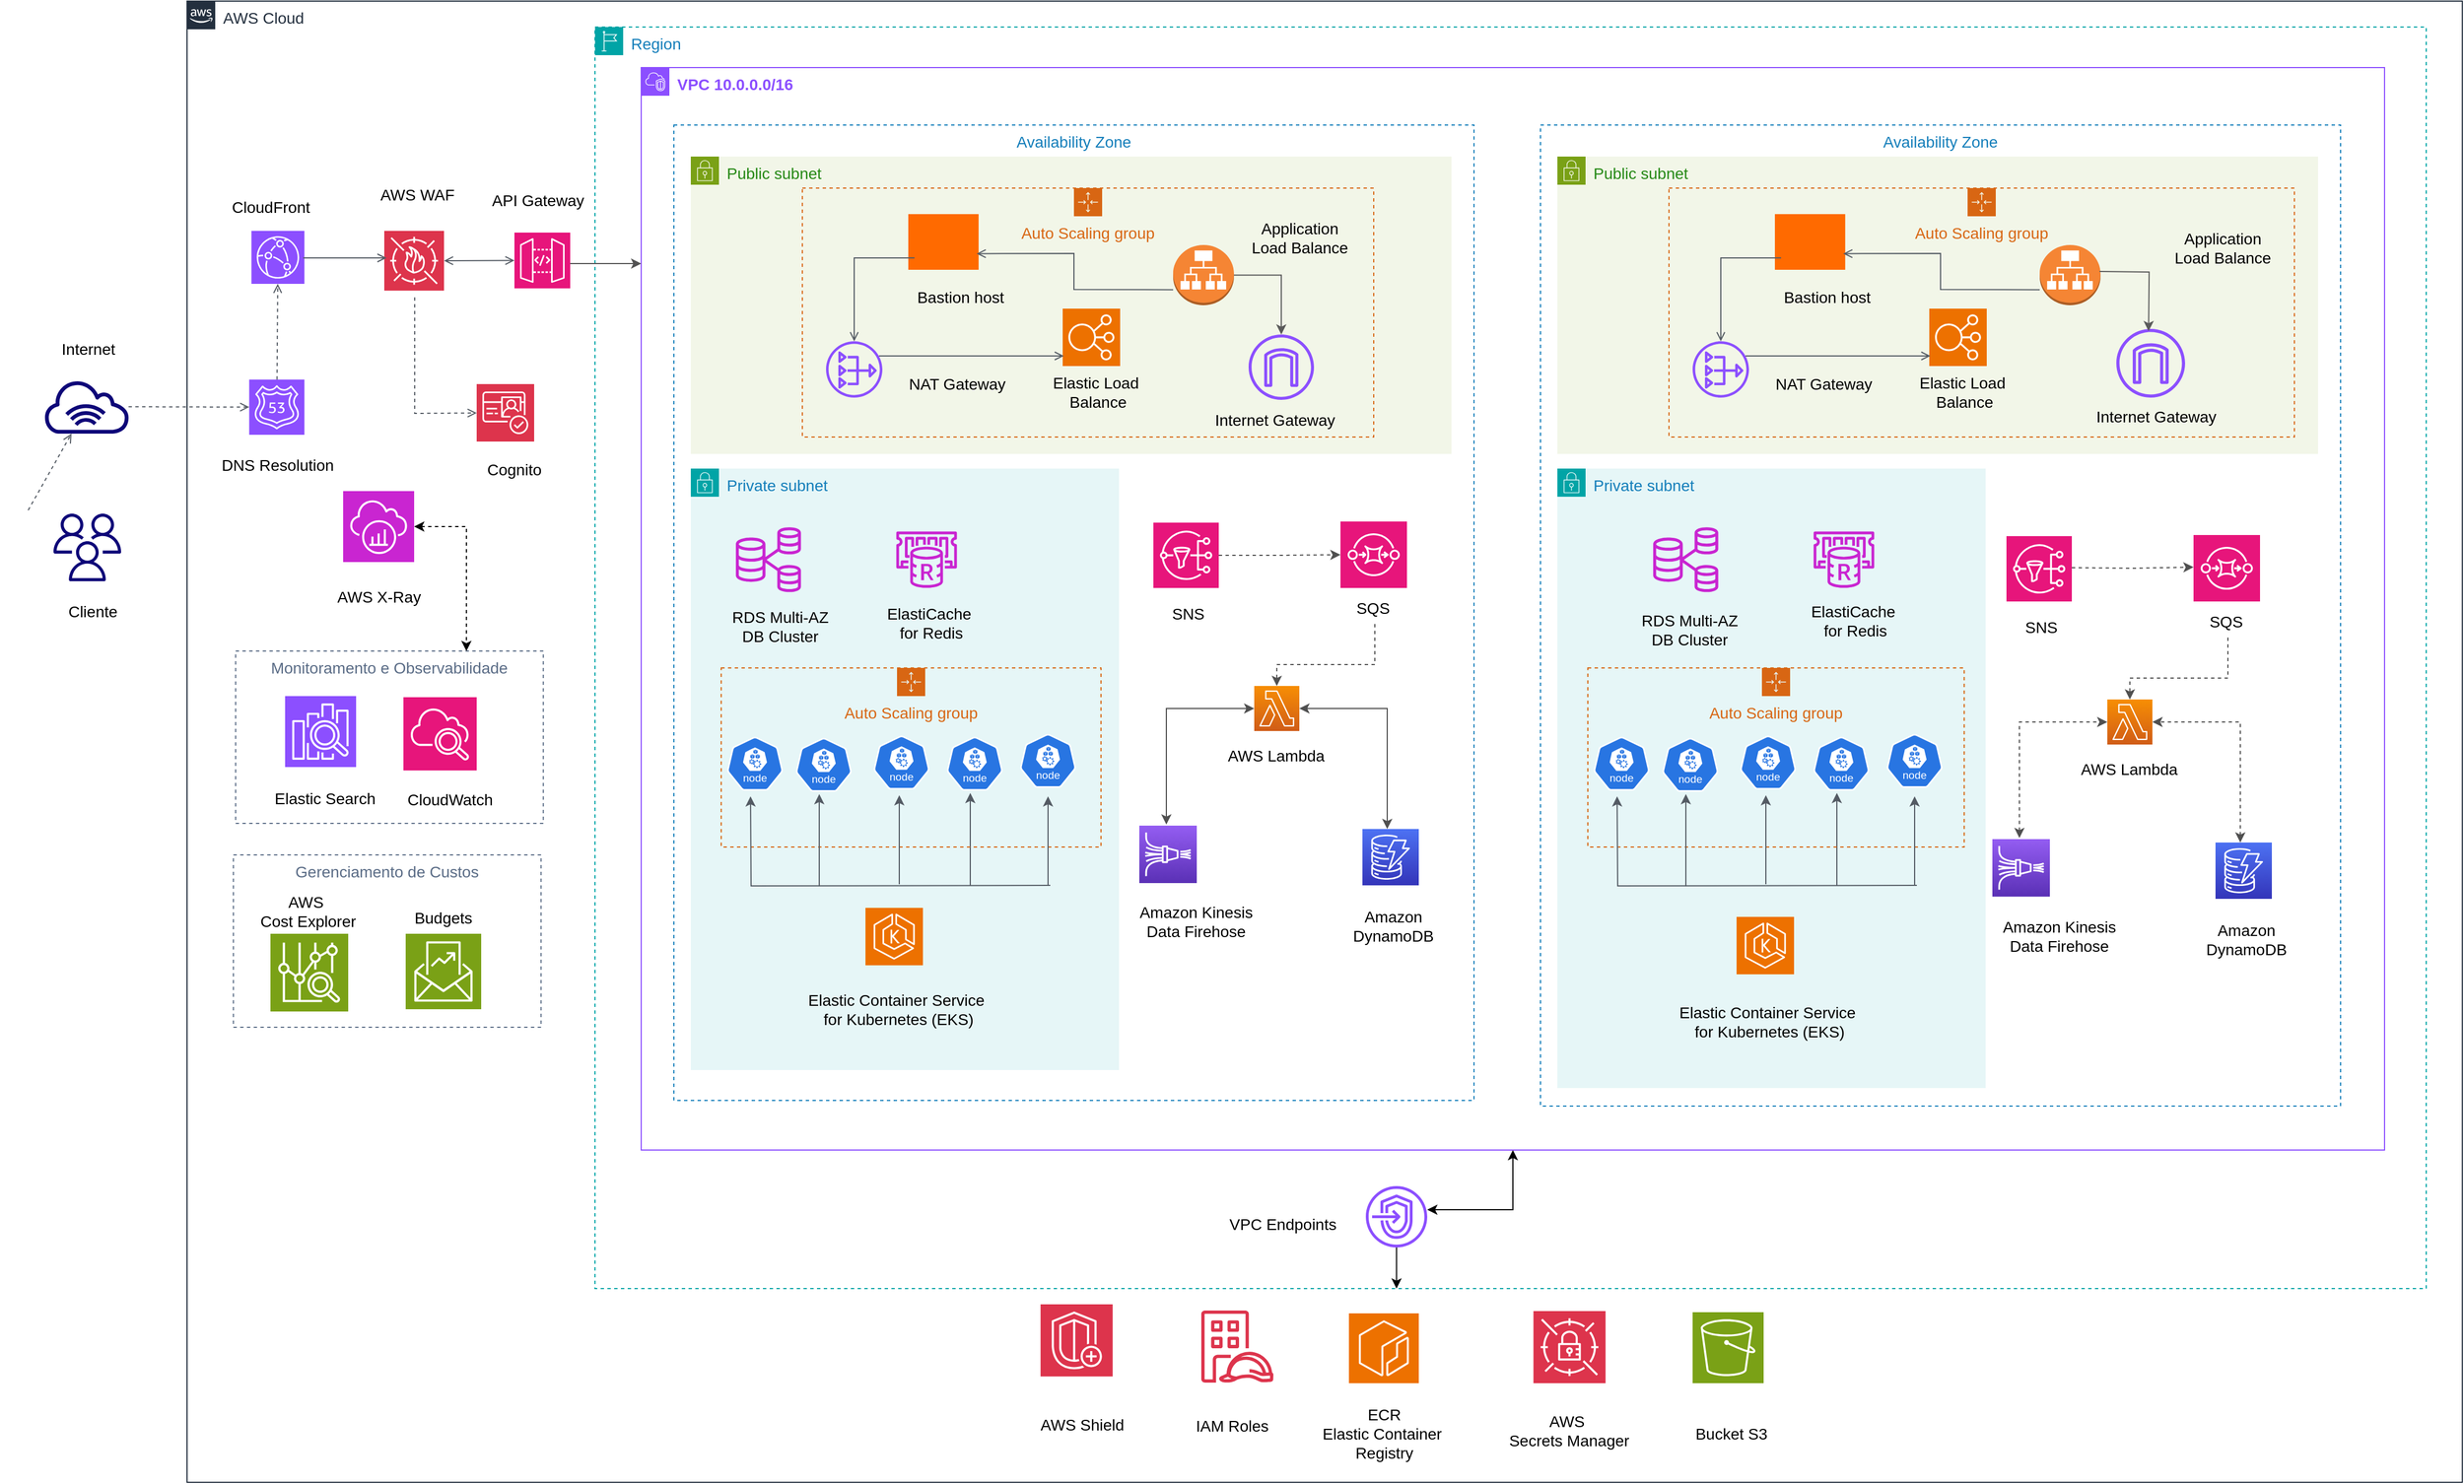 <mxfile version="28.2.7">
  <diagram name="Página-1" id="_rZulrzsdtSt4vWavjif">
    <mxGraphModel dx="3424" dy="1173" grid="0" gridSize="10" guides="1" tooltips="1" connect="1" arrows="1" fold="1" page="0" pageScale="1" pageWidth="1169" pageHeight="827" math="0" shadow="0">
      <root>
        <mxCell id="0" />
        <mxCell id="1" parent="0" />
        <mxCell id="lu0znOIndSDiGiOmnlGc-1" value="AWS Cloud" style="points=[[0,0],[0.25,0],[0.5,0],[0.75,0],[1,0],[1,0.25],[1,0.5],[1,0.75],[1,1],[0.75,1],[0.5,1],[0.25,1],[0,1],[0,0.75],[0,0.5],[0,0.25]];outlineConnect=0;gradientColor=none;html=1;whiteSpace=wrap;fontSize=14;fontStyle=0;container=1;pointerEvents=0;collapsible=0;recursiveResize=0;shape=mxgraph.aws4.group;grIcon=mxgraph.aws4.group_aws_cloud_alt;strokeColor=#232F3E;fillColor=none;verticalAlign=top;align=left;spacingLeft=30;fontColor=#232F3E;dashed=0;" parent="1" vertex="1">
          <mxGeometry x="-420" y="167" width="2019" height="1315" as="geometry" />
        </mxCell>
        <mxCell id="teR93byTSqqBIhb2rqv4-142" value="&lt;div&gt;Monitoramento e Observabilidade&lt;br&gt;&lt;/div&gt;" style="fillColor=none;strokeColor=#5A6C86;dashed=1;verticalAlign=top;fontStyle=0;fontColor=#5A6C86;whiteSpace=wrap;html=1;fontSize=14;" parent="lu0znOIndSDiGiOmnlGc-1" vertex="1">
          <mxGeometry x="43.13" y="577" width="273" height="153" as="geometry" />
        </mxCell>
        <mxCell id="lu0znOIndSDiGiOmnlGc-4" value="Region" style="points=[[0,0],[0.25,0],[0.5,0],[0.75,0],[1,0],[1,0.25],[1,0.5],[1,0.75],[1,1],[0.75,1],[0.5,1],[0.25,1],[0,1],[0,0.75],[0,0.5],[0,0.25]];outlineConnect=0;gradientColor=none;html=1;whiteSpace=wrap;fontSize=14;fontStyle=0;container=1;pointerEvents=0;collapsible=0;recursiveResize=0;shape=mxgraph.aws4.group;grIcon=mxgraph.aws4.group_region;strokeColor=#00A4A6;fillColor=none;verticalAlign=top;align=left;spacingLeft=30;fontColor=#147EBA;dashed=1;" parent="lu0znOIndSDiGiOmnlGc-1" vertex="1">
          <mxGeometry x="362" y="23" width="1625" height="1120" as="geometry" />
        </mxCell>
        <mxCell id="teR93byTSqqBIhb2rqv4-126" value="VPC Endpoints" style="text;html=1;align=center;verticalAlign=middle;resizable=0;points=[];autosize=1;strokeColor=none;fillColor=none;fontSize=14;" parent="lu0znOIndSDiGiOmnlGc-4" vertex="1">
          <mxGeometry x="553" y="1048" width="113" height="29" as="geometry" />
        </mxCell>
        <mxCell id="6cjDt4a6pdJpIaDc60JG-66" style="edgeStyle=orthogonalEdgeStyle;rounded=0;orthogonalLoop=1;jettySize=auto;html=1;" edge="1" parent="lu0znOIndSDiGiOmnlGc-4" source="6cjDt4a6pdJpIaDc60JG-26" target="lu0znOIndSDiGiOmnlGc-4">
          <mxGeometry relative="1" as="geometry">
            <Array as="points">
              <mxPoint x="823" y="1060" />
              <mxPoint x="823" y="1060" />
            </Array>
          </mxGeometry>
        </mxCell>
        <mxCell id="6cjDt4a6pdJpIaDc60JG-26" value="" style="sketch=0;outlineConnect=0;fontColor=#232F3E;gradientColor=none;fillColor=#8C4FFF;strokeColor=none;dashed=0;verticalLabelPosition=bottom;verticalAlign=top;align=center;html=1;fontSize=12;fontStyle=0;aspect=fixed;pointerEvents=1;shape=mxgraph.aws4.endpoints;" vertex="1" parent="lu0znOIndSDiGiOmnlGc-4">
          <mxGeometry x="684" y="1029" width="54.5" height="54.5" as="geometry" />
        </mxCell>
        <mxCell id="teR93byTSqqBIhb2rqv4-10" value="" style="sketch=0;points=[[0,0,0],[0.25,0,0],[0.5,0,0],[0.75,0,0],[1,0,0],[0,1,0],[0.25,1,0],[0.5,1,0],[0.75,1,0],[1,1,0],[0,0.25,0],[0,0.5,0],[0,0.75,0],[1,0.25,0],[1,0.5,0],[1,0.75,0]];outlineConnect=0;fontColor=#232F3E;fillColor=#DD344C;strokeColor=#ffffff;dashed=0;verticalLabelPosition=bottom;verticalAlign=top;align=center;html=1;fontSize=14;fontStyle=0;aspect=fixed;shape=mxgraph.aws4.resourceIcon;resIcon=mxgraph.aws4.cognito;" parent="lu0znOIndSDiGiOmnlGc-1" vertex="1">
          <mxGeometry x="257" y="340" width="51" height="51" as="geometry" />
        </mxCell>
        <mxCell id="teR93byTSqqBIhb2rqv4-13" value="" style="sketch=0;points=[[0,0,0],[0.25,0,0],[0.5,0,0],[0.75,0,0],[1,0,0],[0,1,0],[0.25,1,0],[0.5,1,0],[0.75,1,0],[1,1,0],[0,0.25,0],[0,0.5,0],[0,0.75,0],[1,0.25,0],[1,0.5,0],[1,0.75,0]];outlineConnect=0;fontColor=#232F3E;fillColor=#8C4FFF;strokeColor=#ffffff;dashed=0;verticalLabelPosition=bottom;verticalAlign=top;align=center;html=1;fontSize=14;fontStyle=0;aspect=fixed;shape=mxgraph.aws4.resourceIcon;resIcon=mxgraph.aws4.cloudfront;" parent="lu0znOIndSDiGiOmnlGc-1" vertex="1">
          <mxGeometry x="57.13" y="204" width="47" height="47" as="geometry" />
        </mxCell>
        <mxCell id="teR93byTSqqBIhb2rqv4-11" value="Cognito" style="text;html=1;align=center;verticalAlign=middle;resizable=0;points=[];autosize=1;strokeColor=none;fillColor=none;fontSize=14;" parent="lu0znOIndSDiGiOmnlGc-1" vertex="1">
          <mxGeometry x="257" y="401" width="66" height="29" as="geometry" />
        </mxCell>
        <mxCell id="teR93byTSqqBIhb2rqv4-14" value="CloudFront" style="text;html=1;align=center;verticalAlign=middle;resizable=0;points=[];autosize=1;strokeColor=none;fillColor=none;fontSize=14;" parent="lu0znOIndSDiGiOmnlGc-1" vertex="1">
          <mxGeometry x="30.0" y="168" width="87" height="29" as="geometry" />
        </mxCell>
        <mxCell id="teR93byTSqqBIhb2rqv4-15" value="" style="sketch=0;points=[[0,0,0],[0.25,0,0],[0.5,0,0],[0.75,0,0],[1,0,0],[0,1,0],[0.25,1,0],[0.5,1,0],[0.75,1,0],[1,1,0],[0,0.25,0],[0,0.5,0],[0,0.75,0],[1,0.25,0],[1,0.5,0],[1,0.75,0]];outlineConnect=0;fontColor=#232F3E;fillColor=#DD344C;strokeColor=#ffffff;dashed=0;verticalLabelPosition=bottom;verticalAlign=top;align=center;html=1;fontSize=14;fontStyle=0;aspect=fixed;shape=mxgraph.aws4.resourceIcon;resIcon=mxgraph.aws4.waf;" parent="lu0znOIndSDiGiOmnlGc-1" vertex="1">
          <mxGeometry x="175" y="204" width="53" height="53" as="geometry" />
        </mxCell>
        <mxCell id="teR93byTSqqBIhb2rqv4-17" value="" style="sketch=0;points=[[0,0,0],[0.25,0,0],[0.5,0,0],[0.75,0,0],[1,0,0],[0,1,0],[0.25,1,0],[0.5,1,0],[0.75,1,0],[1,1,0],[0,0.25,0],[0,0.5,0],[0,0.75,0],[1,0.25,0],[1,0.5,0],[1,0.75,0]];outlineConnect=0;fontColor=#232F3E;fillColor=#8C4FFF;strokeColor=#ffffff;dashed=0;verticalLabelPosition=bottom;verticalAlign=top;align=center;html=1;fontSize=14;fontStyle=0;aspect=fixed;shape=mxgraph.aws4.resourceIcon;resIcon=mxgraph.aws4.route_53;" parent="lu0znOIndSDiGiOmnlGc-1" vertex="1">
          <mxGeometry x="55.13" y="336" width="49" height="49" as="geometry" />
        </mxCell>
        <mxCell id="teR93byTSqqBIhb2rqv4-20" value="" style="endArrow=open;html=1;rounded=0;strokeColor=#545B64;endFill=0;dashed=1;fontSize=14;" parent="lu0znOIndSDiGiOmnlGc-1" source="teR93byTSqqBIhb2rqv4-17" target="teR93byTSqqBIhb2rqv4-13" edge="1">
          <mxGeometry width="50" height="50" relative="1" as="geometry">
            <mxPoint x="23" y="375.069" as="sourcePoint" />
            <mxPoint x="102" y="375" as="targetPoint" />
          </mxGeometry>
        </mxCell>
        <mxCell id="teR93byTSqqBIhb2rqv4-21" value="" style="sketch=0;points=[[0,0,0],[0.25,0,0],[0.5,0,0],[0.75,0,0],[1,0,0],[0,1,0],[0.25,1,0],[0.5,1,0],[0.75,1,0],[1,1,0],[0,0.25,0],[0,0.5,0],[0,0.75,0],[1,0.25,0],[1,0.5,0],[1,0.75,0]];outlineConnect=0;fontColor=#232F3E;fillColor=#E7157B;strokeColor=#ffffff;dashed=0;verticalLabelPosition=bottom;verticalAlign=top;align=center;html=1;fontSize=14;fontStyle=0;aspect=fixed;shape=mxgraph.aws4.resourceIcon;resIcon=mxgraph.aws4.api_gateway;" parent="lu0znOIndSDiGiOmnlGc-1" vertex="1">
          <mxGeometry x="290.5" y="205.5" width="49.5" height="49.5" as="geometry" />
        </mxCell>
        <mxCell id="teR93byTSqqBIhb2rqv4-23" value="" style="endArrow=open;html=1;rounded=0;strokeColor=#545B64;entryX=1;entryY=0.5;entryDx=0;entryDy=0;entryPerimeter=0;endFill=0;startArrow=open;startFill=0;fontSize=14;exitX=0;exitY=0.5;exitDx=0;exitDy=0;exitPerimeter=0;" parent="lu0znOIndSDiGiOmnlGc-1" source="teR93byTSqqBIhb2rqv4-21" target="teR93byTSqqBIhb2rqv4-15" edge="1">
          <mxGeometry width="50" height="50" relative="1" as="geometry">
            <mxPoint x="77" y="286" as="sourcePoint" />
            <mxPoint x="153" y="286" as="targetPoint" />
          </mxGeometry>
        </mxCell>
        <mxCell id="teR93byTSqqBIhb2rqv4-24" value="" style="endArrow=open;html=1;rounded=0;strokeColor=#545B64;endFill=0;dashed=1;fontSize=14;" parent="lu0znOIndSDiGiOmnlGc-1" target="teR93byTSqqBIhb2rqv4-10" edge="1">
          <mxGeometry width="50" height="50" relative="1" as="geometry">
            <mxPoint x="202" y="263" as="sourcePoint" />
            <mxPoint x="101" y="250" as="targetPoint" />
            <Array as="points">
              <mxPoint x="202" y="366" />
            </Array>
          </mxGeometry>
        </mxCell>
        <mxCell id="teR93byTSqqBIhb2rqv4-25" value="AWS WAF" style="text;html=1;align=center;verticalAlign=middle;resizable=0;points=[];autosize=1;strokeColor=none;fillColor=none;fontSize=14;" parent="lu0znOIndSDiGiOmnlGc-1" vertex="1">
          <mxGeometry x="162" y="157" width="84" height="29" as="geometry" />
        </mxCell>
        <mxCell id="teR93byTSqqBIhb2rqv4-26" value="DNS Resolution" style="text;html=1;align=center;verticalAlign=middle;resizable=0;points=[];autosize=1;strokeColor=none;fillColor=none;fontSize=14;" parent="lu0znOIndSDiGiOmnlGc-1" vertex="1">
          <mxGeometry x="20.63" y="397" width="118" height="29" as="geometry" />
        </mxCell>
        <mxCell id="teR93byTSqqBIhb2rqv4-27" value="API Gateway" style="text;html=1;align=center;verticalAlign=middle;resizable=0;points=[];autosize=1;strokeColor=none;fillColor=none;fontSize=14;" parent="lu0znOIndSDiGiOmnlGc-1" vertex="1">
          <mxGeometry x="261" y="162" width="100" height="29" as="geometry" />
        </mxCell>
        <mxCell id="teR93byTSqqBIhb2rqv4-96" value="" style="sketch=0;points=[[0,0,0],[0.25,0,0],[0.5,0,0],[0.75,0,0],[1,0,0],[0,1,0],[0.25,1,0],[0.5,1,0],[0.75,1,0],[1,1,0],[0,0.25,0],[0,0.5,0],[0,0.75,0],[1,0.25,0],[1,0.5,0],[1,0.75,0]];points=[[0,0,0],[0.25,0,0],[0.5,0,0],[0.75,0,0],[1,0,0],[0,1,0],[0.25,1,0],[0.5,1,0],[0.75,1,0],[1,1,0],[0,0.25,0],[0,0.5,0],[0,0.75,0],[1,0.25,0],[1,0.5,0],[1,0.75,0]];outlineConnect=0;fontColor=#232F3E;fillColor=#E7157B;strokeColor=#ffffff;dashed=0;verticalLabelPosition=bottom;verticalAlign=top;align=center;html=1;fontSize=14;fontStyle=0;aspect=fixed;shape=mxgraph.aws4.resourceIcon;resIcon=mxgraph.aws4.cloudwatch_2;" parent="lu0znOIndSDiGiOmnlGc-1" vertex="1">
          <mxGeometry x="192" y="618" width="65" height="65" as="geometry" />
        </mxCell>
        <mxCell id="teR93byTSqqBIhb2rqv4-97" value="&lt;div&gt;CloudWatch&lt;/div&gt;" style="text;html=1;align=center;verticalAlign=middle;resizable=0;points=[];autosize=1;strokeColor=none;fillColor=none;fontSize=14;" parent="lu0znOIndSDiGiOmnlGc-1" vertex="1">
          <mxGeometry x="185.5" y="694" width="94" height="29" as="geometry" />
        </mxCell>
        <mxCell id="teR93byTSqqBIhb2rqv4-130" value="" style="sketch=0;points=[[0,0,0],[0.25,0,0],[0.5,0,0],[0.75,0,0],[1,0,0],[0,1,0],[0.25,1,0],[0.5,1,0],[0.75,1,0],[1,1,0],[0,0.25,0],[0,0.5,0],[0,0.75,0],[1,0.25,0],[1,0.5,0],[1,0.75,0]];outlineConnect=0;fontColor=#232F3E;fillColor=#7AA116;strokeColor=#ffffff;dashed=0;verticalLabelPosition=bottom;verticalAlign=top;align=center;html=1;fontSize=14;fontStyle=0;aspect=fixed;shape=mxgraph.aws4.resourceIcon;resIcon=mxgraph.aws4.cost_explorer;" parent="lu0znOIndSDiGiOmnlGc-1" vertex="1">
          <mxGeometry x="74" y="828" width="69" height="69" as="geometry" />
        </mxCell>
        <mxCell id="teR93byTSqqBIhb2rqv4-131" value="AWS&amp;nbsp;&lt;div&gt;Cost Explorer&lt;/div&gt;" style="text;html=1;align=center;verticalAlign=middle;resizable=0;points=[];autosize=1;strokeColor=none;fillColor=none;fontSize=14;" parent="lu0znOIndSDiGiOmnlGc-1" vertex="1">
          <mxGeometry x="55" y="785" width="103" height="46" as="geometry" />
        </mxCell>
        <mxCell id="teR93byTSqqBIhb2rqv4-132" value="" style="sketch=0;points=[[0,0,0],[0.25,0,0],[0.5,0,0],[0.75,0,0],[1,0,0],[0,1,0],[0.25,1,0],[0.5,1,0],[0.75,1,0],[1,1,0],[0,0.25,0],[0,0.5,0],[0,0.75,0],[1,0.25,0],[1,0.5,0],[1,0.75,0]];outlineConnect=0;fontColor=#232F3E;fillColor=#7AA116;strokeColor=#ffffff;dashed=0;verticalLabelPosition=bottom;verticalAlign=top;align=center;html=1;fontSize=14;fontStyle=0;aspect=fixed;shape=mxgraph.aws4.resourceIcon;resIcon=mxgraph.aws4.budgets_2;" parent="lu0znOIndSDiGiOmnlGc-1" vertex="1">
          <mxGeometry x="194" y="828" width="67" height="67" as="geometry" />
        </mxCell>
        <mxCell id="teR93byTSqqBIhb2rqv4-133" value="Budgets" style="text;html=1;align=center;verticalAlign=middle;resizable=0;points=[];autosize=1;strokeColor=none;fillColor=none;fontSize=14;" parent="lu0znOIndSDiGiOmnlGc-1" vertex="1">
          <mxGeometry x="192" y="799" width="69" height="29" as="geometry" />
        </mxCell>
        <mxCell id="teR93byTSqqBIhb2rqv4-134" value="&lt;div&gt;Gerenciamento de Custos&lt;/div&gt;" style="fillColor=none;strokeColor=#5A6C86;dashed=1;verticalAlign=top;fontStyle=0;fontColor=#5A6C86;whiteSpace=wrap;html=1;fontSize=14;" parent="lu0znOIndSDiGiOmnlGc-1" vertex="1">
          <mxGeometry x="41.13" y="758" width="273" height="153" as="geometry" />
        </mxCell>
        <mxCell id="teR93byTSqqBIhb2rqv4-139" value="" style="sketch=0;points=[[0,0,0],[0.25,0,0],[0.5,0,0],[0.75,0,0],[1,0,0],[0,1,0],[0.25,1,0],[0.5,1,0],[0.75,1,0],[1,1,0],[0,0.25,0],[0,0.5,0],[0,0.75,0],[1,0.25,0],[1,0.5,0],[1,0.75,0]];outlineConnect=0;fontColor=#232F3E;fillColor=#8C4FFF;strokeColor=#ffffff;dashed=0;verticalLabelPosition=bottom;verticalAlign=top;align=center;html=1;fontSize=14;fontStyle=0;aspect=fixed;shape=mxgraph.aws4.resourceIcon;resIcon=mxgraph.aws4.elasticsearch_service;" parent="lu0znOIndSDiGiOmnlGc-1" vertex="1">
          <mxGeometry x="87" y="617" width="63" height="63" as="geometry" />
        </mxCell>
        <mxCell id="teR93byTSqqBIhb2rqv4-141" value="Elastic Search " style="text;html=1;align=center;verticalAlign=middle;resizable=0;points=[];autosize=1;strokeColor=none;fillColor=none;fontSize=14;" parent="lu0znOIndSDiGiOmnlGc-1" vertex="1">
          <mxGeometry x="68" y="693.5" width="107" height="29" as="geometry" />
        </mxCell>
        <mxCell id="teR93byTSqqBIhb2rqv4-127" value="" style="sketch=0;points=[[0,0,0],[0.25,0,0],[0.5,0,0],[0.75,0,0],[1,0,0],[0,1,0],[0.25,1,0],[0.5,1,0],[0.75,1,0],[1,1,0],[0,0.25,0],[0,0.5,0],[0,0.75,0],[1,0.25,0],[1,0.5,0],[1,0.75,0]];outlineConnect=0;fontColor=#232F3E;fillColor=#ED7100;strokeColor=#ffffff;dashed=0;verticalLabelPosition=bottom;verticalAlign=top;align=center;html=1;fontSize=14;fontStyle=0;aspect=fixed;shape=mxgraph.aws4.resourceIcon;resIcon=mxgraph.aws4.ecr;" parent="lu0znOIndSDiGiOmnlGc-1" vertex="1">
          <mxGeometry x="1031" y="1165" width="62" height="62" as="geometry" />
        </mxCell>
        <mxCell id="teR93byTSqqBIhb2rqv4-122" value="" style="sketch=0;points=[[0,0,0],[0.25,0,0],[0.5,0,0],[0.75,0,0],[1,0,0],[0,1,0],[0.25,1,0],[0.5,1,0],[0.75,1,0],[1,1,0],[0,0.25,0],[0,0.5,0],[0,0.75,0],[1,0.25,0],[1,0.5,0],[1,0.75,0]];outlineConnect=0;fontColor=#232F3E;fillColor=#DD344C;strokeColor=#ffffff;dashed=0;verticalLabelPosition=bottom;verticalAlign=top;align=center;html=1;fontSize=14;fontStyle=0;aspect=fixed;shape=mxgraph.aws4.resourceIcon;resIcon=mxgraph.aws4.secrets_manager;" parent="lu0znOIndSDiGiOmnlGc-1" vertex="1">
          <mxGeometry x="1194.75" y="1163" width="64" height="64" as="geometry" />
        </mxCell>
        <mxCell id="teR93byTSqqBIhb2rqv4-128" value="ECR&lt;div&gt;Elastic Container&amp;nbsp;&lt;/div&gt;&lt;div&gt;Registry&lt;br&gt;&lt;/div&gt;" style="text;html=1;align=center;verticalAlign=middle;resizable=0;points=[];autosize=1;strokeColor=none;fillColor=none;fontSize=14;" parent="lu0znOIndSDiGiOmnlGc-1" vertex="1">
          <mxGeometry x="998" y="1241" width="128" height="62" as="geometry" />
        </mxCell>
        <mxCell id="teR93byTSqqBIhb2rqv4-107" value="AWS&amp;nbsp;&lt;div&gt;Secrets Manager&lt;/div&gt;" style="text;html=1;align=center;verticalAlign=middle;resizable=0;points=[];autosize=1;strokeColor=none;fillColor=none;fontSize=14;" parent="lu0znOIndSDiGiOmnlGc-1" vertex="1">
          <mxGeometry x="1163" y="1246" width="125" height="46" as="geometry" />
        </mxCell>
        <mxCell id="teR93byTSqqBIhb2rqv4-32" value="Bucket S3" style="text;html=1;align=center;verticalAlign=middle;resizable=0;points=[];autosize=1;strokeColor=none;fillColor=none;fontSize=14;" parent="lu0znOIndSDiGiOmnlGc-1" vertex="1">
          <mxGeometry x="1329" y="1257.5" width="82" height="29" as="geometry" />
        </mxCell>
        <mxCell id="teR93byTSqqBIhb2rqv4-12" value="" style="sketch=0;points=[[0,0,0],[0.25,0,0],[0.5,0,0],[0.75,0,0],[1,0,0],[0,1,0],[0.25,1,0],[0.5,1,0],[0.75,1,0],[1,1,0],[0,0.25,0],[0,0.5,0],[0,0.75,0],[1,0.25,0],[1,0.5,0],[1,0.75,0]];outlineConnect=0;fontColor=#232F3E;fillColor=#7AA116;strokeColor=#ffffff;dashed=0;verticalLabelPosition=bottom;verticalAlign=top;align=center;html=1;fontSize=14;fontStyle=0;aspect=fixed;shape=mxgraph.aws4.resourceIcon;resIcon=mxgraph.aws4.s3;" parent="lu0znOIndSDiGiOmnlGc-1" vertex="1">
          <mxGeometry x="1336" y="1164" width="63" height="63" as="geometry" />
        </mxCell>
        <mxCell id="teR93byTSqqBIhb2rqv4-135" value="" style="sketch=0;points=[[0,0,0],[0.25,0,0],[0.5,0,0],[0.75,0,0],[1,0,0],[0,1,0],[0.25,1,0],[0.5,1,0],[0.75,1,0],[1,1,0],[0,0.25,0],[0,0.5,0],[0,0.75,0],[1,0.25,0],[1,0.5,0],[1,0.75,0]];outlineConnect=0;fontColor=#232F3E;fillColor=#DD344C;strokeColor=#ffffff;dashed=0;verticalLabelPosition=bottom;verticalAlign=top;align=center;html=1;fontSize=14;fontStyle=0;aspect=fixed;shape=mxgraph.aws4.resourceIcon;resIcon=mxgraph.aws4.shield;" parent="lu0znOIndSDiGiOmnlGc-1" vertex="1">
          <mxGeometry x="757.37" y="1157" width="64" height="64" as="geometry" />
        </mxCell>
        <mxCell id="teR93byTSqqBIhb2rqv4-136" value="AWS Shield" style="text;html=1;align=center;verticalAlign=middle;resizable=0;points=[];autosize=1;strokeColor=none;fillColor=none;fontSize=14;" parent="lu0znOIndSDiGiOmnlGc-1" vertex="1">
          <mxGeometry x="748" y="1249.5" width="92" height="29" as="geometry" />
        </mxCell>
        <mxCell id="teR93byTSqqBIhb2rqv4-149" value="" style="sketch=0;outlineConnect=0;fontColor=#232F3E;gradientColor=none;fillColor=#DD344C;strokeColor=none;dashed=0;verticalLabelPosition=bottom;verticalAlign=top;align=center;html=1;fontSize=14;fontStyle=0;aspect=fixed;pointerEvents=1;shape=mxgraph.aws4.identity_access_management_iam_roles_anywhere;" parent="lu0znOIndSDiGiOmnlGc-1" vertex="1">
          <mxGeometry x="900" y="1162.5" width="64" height="64" as="geometry" />
        </mxCell>
        <mxCell id="teR93byTSqqBIhb2rqv4-150" value="IAM Roles" style="text;html=1;align=center;verticalAlign=middle;resizable=0;points=[];autosize=1;strokeColor=none;fillColor=none;fontSize=14;" parent="lu0znOIndSDiGiOmnlGc-1" vertex="1">
          <mxGeometry x="885.5" y="1250.5" width="83" height="29" as="geometry" />
        </mxCell>
        <mxCell id="6cjDt4a6pdJpIaDc60JG-68" style="edgeStyle=orthogonalEdgeStyle;rounded=0;orthogonalLoop=1;jettySize=auto;html=1;entryX=0.75;entryY=0;entryDx=0;entryDy=0;startArrow=classic;startFill=1;dashed=1;" edge="1" parent="lu0znOIndSDiGiOmnlGc-1" source="teR93byTSqqBIhb2rqv4-125" target="teR93byTSqqBIhb2rqv4-142">
          <mxGeometry relative="1" as="geometry">
            <Array as="points">
              <mxPoint x="248" y="467" />
            </Array>
          </mxGeometry>
        </mxCell>
        <mxCell id="teR93byTSqqBIhb2rqv4-125" value="" style="sketch=0;points=[[0,0,0],[0.25,0,0],[0.5,0,0],[0.75,0,0],[1,0,0],[0,1,0],[0.25,1,0],[0.5,1,0],[0.75,1,0],[1,1,0],[0,0.25,0],[0,0.5,0],[0,0.75,0],[1,0.25,0],[1,0.5,0],[1,0.75,0]];outlineConnect=0;fontColor=#232F3E;fillColor=#C925D1;strokeColor=#ffffff;dashed=0;verticalLabelPosition=bottom;verticalAlign=top;align=center;html=1;fontSize=14;fontStyle=0;aspect=fixed;shape=mxgraph.aws4.resourceIcon;resIcon=mxgraph.aws4.xray;" parent="lu0znOIndSDiGiOmnlGc-1" vertex="1">
          <mxGeometry x="138.5" y="435" width="63" height="63" as="geometry" />
        </mxCell>
        <mxCell id="6cjDt4a6pdJpIaDc60JG-27" value="AWS X-Ray" style="text;html=1;align=center;verticalAlign=middle;resizable=0;points=[];autosize=1;strokeColor=none;fillColor=none;fontSize=14;" vertex="1" parent="lu0znOIndSDiGiOmnlGc-1">
          <mxGeometry x="124" y="514" width="92" height="29" as="geometry" />
        </mxCell>
        <mxCell id="6cjDt4a6pdJpIaDc60JG-67" style="edgeStyle=orthogonalEdgeStyle;rounded=0;orthogonalLoop=1;jettySize=auto;html=1;startArrow=classic;startFill=1;" edge="1" parent="1" source="lu0znOIndSDiGiOmnlGc-5" target="6cjDt4a6pdJpIaDc60JG-26">
          <mxGeometry relative="1" as="geometry">
            <Array as="points">
              <mxPoint x="757" y="1240" />
            </Array>
          </mxGeometry>
        </mxCell>
        <mxCell id="lu0znOIndSDiGiOmnlGc-5" value="&lt;font color=&quot;#8c4fff&quot;&gt;&lt;b&gt;VPC 10.0.0.0/16&lt;/b&gt;&lt;/font&gt;" style="points=[[0,0],[0.25,0],[0.5,0],[0.75,0],[1,0],[1,0.25],[1,0.5],[1,0.75],[1,1],[0.75,1],[0.5,1],[0.25,1],[0,1],[0,0.75],[0,0.5],[0,0.25]];outlineConnect=0;gradientColor=none;html=1;whiteSpace=wrap;fontSize=14;fontStyle=0;container=1;pointerEvents=0;collapsible=0;recursiveResize=0;shape=mxgraph.aws4.group;grIcon=mxgraph.aws4.group_vpc2;strokeColor=#8C4FFF;fillColor=none;verticalAlign=top;align=left;spacingLeft=30;fontColor=#AAB7B8;dashed=0;" parent="1" vertex="1">
          <mxGeometry x="-17" y="226" width="1547" height="961" as="geometry" />
        </mxCell>
        <mxCell id="lu0znOIndSDiGiOmnlGc-10" value="Availability Zone" style="fillColor=none;strokeColor=#147EBA;dashed=1;verticalAlign=top;fontStyle=0;fontColor=#147EBA;whiteSpace=wrap;html=1;fontSize=14;" parent="lu0znOIndSDiGiOmnlGc-5" vertex="1">
          <mxGeometry x="29" y="51" width="710" height="866" as="geometry" />
        </mxCell>
        <mxCell id="lu0znOIndSDiGiOmnlGc-12" value="Public subnet" style="points=[[0,0],[0.25,0],[0.5,0],[0.75,0],[1,0],[1,0.25],[1,0.5],[1,0.75],[1,1],[0.75,1],[0.5,1],[0.25,1],[0,1],[0,0.75],[0,0.5],[0,0.25]];outlineConnect=0;gradientColor=none;html=1;whiteSpace=wrap;fontSize=14;fontStyle=0;container=1;pointerEvents=0;collapsible=0;recursiveResize=0;shape=mxgraph.aws4.group;grIcon=mxgraph.aws4.group_security_group;grStroke=0;strokeColor=#7AA116;fillColor=#F2F6E8;verticalAlign=top;align=left;spacingLeft=30;fontColor=#248814;dashed=0;" parent="lu0znOIndSDiGiOmnlGc-5" vertex="1">
          <mxGeometry x="44" y="79" width="675" height="264" as="geometry" />
        </mxCell>
        <mxCell id="teR93byTSqqBIhb2rqv4-102" value="" style="sketch=0;outlineConnect=0;fontColor=#232F3E;gradientColor=none;fillColor=#8C4FFF;strokeColor=none;dashed=0;verticalLabelPosition=bottom;verticalAlign=top;align=center;html=1;fontSize=14;fontStyle=0;aspect=fixed;pointerEvents=1;shape=mxgraph.aws4.nat_gateway;" parent="lu0znOIndSDiGiOmnlGc-12" vertex="1">
          <mxGeometry x="120" y="164" width="50" height="50" as="geometry" />
        </mxCell>
        <mxCell id="teR93byTSqqBIhb2rqv4-119" value="Bastion host" style="text;html=1;align=center;verticalAlign=middle;resizable=0;points=[];autosize=1;strokeColor=none;fillColor=none;fontSize=14;" parent="lu0znOIndSDiGiOmnlGc-12" vertex="1">
          <mxGeometry x="191.5" y="110" width="95" height="29" as="geometry" />
        </mxCell>
        <mxCell id="lu0znOIndSDiGiOmnlGc-17" value="Private subnet" style="points=[[0,0],[0.25,0],[0.5,0],[0.75,0],[1,0],[1,0.25],[1,0.5],[1,0.75],[1,1],[0.75,1],[0.5,1],[0.25,1],[0,1],[0,0.75],[0,0.5],[0,0.25]];outlineConnect=0;gradientColor=none;html=1;whiteSpace=wrap;fontSize=14;fontStyle=0;container=1;pointerEvents=0;collapsible=0;recursiveResize=0;shape=mxgraph.aws4.group;grIcon=mxgraph.aws4.group_security_group;grStroke=0;strokeColor=#00A4A6;fillColor=#E6F6F7;verticalAlign=top;align=left;spacingLeft=30;fontColor=#147EBA;dashed=0;" parent="lu0znOIndSDiGiOmnlGc-5" vertex="1">
          <mxGeometry x="44" y="356" width="380" height="534" as="geometry" />
        </mxCell>
        <mxCell id="teR93byTSqqBIhb2rqv4-124" value="ElastiCache&amp;nbsp;&lt;div&gt;for Redis&lt;/div&gt;" style="text;html=1;align=center;verticalAlign=middle;resizable=0;points=[];autosize=1;strokeColor=none;fillColor=none;fontSize=14;" parent="lu0znOIndSDiGiOmnlGc-17" vertex="1">
          <mxGeometry x="164.76" y="114" width="97" height="46" as="geometry" />
        </mxCell>
        <mxCell id="teR93byTSqqBIhb2rqv4-143" value="" style="sketch=0;outlineConnect=0;fontColor=#232F3E;gradientColor=none;fillColor=#C925D1;strokeColor=none;dashed=0;verticalLabelPosition=bottom;verticalAlign=top;align=center;html=1;fontSize=14;fontStyle=0;aspect=fixed;pointerEvents=1;shape=mxgraph.aws4.rds_multi_az_db_cluster;" parent="lu0znOIndSDiGiOmnlGc-17" vertex="1">
          <mxGeometry x="40" y="52" width="57.75" height="57.75" as="geometry" />
        </mxCell>
        <mxCell id="teR93byTSqqBIhb2rqv4-147" value="" style="sketch=0;outlineConnect=0;fontColor=#232F3E;gradientColor=none;fillColor=#C925D1;strokeColor=none;dashed=0;verticalLabelPosition=bottom;verticalAlign=top;align=center;html=1;fontSize=14;fontStyle=0;aspect=fixed;pointerEvents=1;shape=mxgraph.aws4.elasticache_for_redis;" parent="lu0znOIndSDiGiOmnlGc-17" vertex="1">
          <mxGeometry x="181" y="55.88" width="56.52" height="50" as="geometry" />
        </mxCell>
        <mxCell id="6cjDt4a6pdJpIaDc60JG-5" value="SNS" style="text;html=1;align=center;verticalAlign=middle;resizable=0;points=[];autosize=1;strokeColor=none;fillColor=none;fontSize=14;" vertex="1" parent="lu0znOIndSDiGiOmnlGc-17">
          <mxGeometry x="417" y="114" width="47" height="29" as="geometry" />
        </mxCell>
        <mxCell id="teR93byTSqqBIhb2rqv4-34" value="" style="sketch=0;points=[[0,0,0],[0.25,0,0],[0.5,0,0],[0.75,0,0],[1,0,0],[0,1,0],[0.25,1,0],[0.5,1,0],[0.75,1,0],[1,1,0],[0,0.25,0],[0,0.5,0],[0,0.75,0],[1,0.25,0],[1,0.5,0],[1,0.75,0]];outlineConnect=0;fontColor=#232F3E;fillColor=#ED7100;strokeColor=#ffffff;dashed=0;verticalLabelPosition=bottom;verticalAlign=top;align=center;html=1;fontSize=14;fontStyle=0;aspect=fixed;shape=mxgraph.aws4.resourceIcon;resIcon=mxgraph.aws4.eks;" parent="lu0znOIndSDiGiOmnlGc-17" vertex="1">
          <mxGeometry x="155" y="390" width="51" height="51" as="geometry" />
        </mxCell>
        <mxCell id="6cjDt4a6pdJpIaDc60JG-15" value="AWS Lambda" style="text;html=1;align=center;verticalAlign=middle;resizable=0;points=[];autosize=1;strokeColor=none;fillColor=none;fontSize=14;" vertex="1" parent="lu0znOIndSDiGiOmnlGc-17">
          <mxGeometry x="467" y="240" width="103" height="29" as="geometry" />
        </mxCell>
        <mxCell id="6cjDt4a6pdJpIaDc60JG-3" value="SQS" style="text;html=1;align=center;verticalAlign=middle;resizable=0;points=[];autosize=1;strokeColor=none;fillColor=none;fontSize=14;" vertex="1" parent="lu0znOIndSDiGiOmnlGc-17">
          <mxGeometry x="581" y="109.75" width="48" height="29" as="geometry" />
        </mxCell>
        <mxCell id="6cjDt4a6pdJpIaDc60JG-14" value="Amazon&lt;br&gt;DynamoDB" style="text;html=1;align=center;verticalAlign=middle;resizable=0;points=[];autosize=1;strokeColor=none;fillColor=none;fontSize=14;" vertex="1" parent="lu0znOIndSDiGiOmnlGc-17">
          <mxGeometry x="578" y="383" width="89" height="46" as="geometry" />
        </mxCell>
        <mxCell id="teR93byTSqqBIhb2rqv4-69" value="" style="aspect=fixed;sketch=0;html=1;dashed=0;whitespace=wrap;verticalLabelPosition=bottom;verticalAlign=top;fillColor=#2875E2;strokeColor=#ffffff;points=[[0.005,0.63,0],[0.1,0.2,0],[0.9,0.2,0],[0.5,0,0],[0.995,0.63,0],[0.72,0.99,0],[0.5,1,0],[0.28,0.99,0]];shape=mxgraph.kubernetes.icon2;kubernetesLabel=1;prIcon=node;fontSize=14;" parent="lu0znOIndSDiGiOmnlGc-5" vertex="1">
          <mxGeometry x="137" y="595" width="50" height="48" as="geometry" />
        </mxCell>
        <mxCell id="teR93byTSqqBIhb2rqv4-79" value="RDS Multi-AZ &lt;br&gt;DB Cluster" style="text;html=1;align=center;verticalAlign=middle;resizable=0;points=[];autosize=1;strokeColor=none;fillColor=none;fontSize=14;" parent="lu0znOIndSDiGiOmnlGc-5" vertex="1">
          <mxGeometry x="71.4" y="473" width="103" height="46" as="geometry" />
        </mxCell>
        <mxCell id="teR93byTSqqBIhb2rqv4-91" value="" style="sketch=0;points=[[0,0,0],[0.25,0,0],[0.5,0,0],[0.75,0,0],[1,0,0],[0,1,0],[0.25,1,0],[0.5,1,0],[0.75,1,0],[1,1,0],[0,0.25,0],[0,0.5,0],[0,0.75,0],[1,0.25,0],[1,0.5,0],[1,0.75,0]];outlineConnect=0;fontColor=#232F3E;fillColor=#ED7100;strokeColor=#ffffff;dashed=0;verticalLabelPosition=bottom;verticalAlign=top;align=center;html=1;fontSize=14;fontStyle=0;aspect=fixed;shape=mxgraph.aws4.resourceIcon;resIcon=mxgraph.aws4.elastic_load_balancing;" parent="lu0znOIndSDiGiOmnlGc-5" vertex="1">
          <mxGeometry x="374" y="214" width="51" height="51" as="geometry" />
        </mxCell>
        <mxCell id="teR93byTSqqBIhb2rqv4-100" value="" style="aspect=fixed;sketch=0;html=1;dashed=0;whitespace=wrap;verticalLabelPosition=bottom;verticalAlign=top;fillColor=#2875E2;strokeColor=#ffffff;points=[[0.005,0.63,0],[0.1,0.2,0],[0.9,0.2,0],[0.5,0,0],[0.995,0.63,0],[0.72,0.99,0],[0.5,1,0],[0.28,0.99,0]];shape=mxgraph.kubernetes.icon2;kubernetesLabel=1;prIcon=node;fontSize=14;" parent="lu0znOIndSDiGiOmnlGc-5" vertex="1">
          <mxGeometry x="76" y="594" width="49.99" height="48" as="geometry" />
        </mxCell>
        <mxCell id="teR93byTSqqBIhb2rqv4-108" value="" style="points=[];aspect=fixed;html=1;align=center;shadow=0;dashed=0;fillColor=#FF6A00;strokeColor=none;shape=mxgraph.alibaba_cloud.bastionhost;fontSize=14;" parent="lu0znOIndSDiGiOmnlGc-5" vertex="1">
          <mxGeometry x="237" y="130.1" width="62.4" height="49.4" as="geometry" />
        </mxCell>
        <mxCell id="teR93byTSqqBIhb2rqv4-109" value="" style="outlineConnect=0;dashed=0;verticalLabelPosition=bottom;verticalAlign=top;align=center;html=1;shape=mxgraph.aws3.application_load_balancer;fillColor=#F58534;gradientColor=none;fontSize=14;" parent="lu0znOIndSDiGiOmnlGc-5" vertex="1">
          <mxGeometry x="472" y="157.5" width="54" height="53.5" as="geometry" />
        </mxCell>
        <mxCell id="teR93byTSqqBIhb2rqv4-110" value="" style="endArrow=open;html=1;rounded=0;strokeColor=#545B64;endFill=0;entryX=0.972;entryY=0.549;entryDx=0;entryDy=0;entryPerimeter=0;exitX=0;exitY=0.5;exitDx=0;exitDy=0;exitPerimeter=0;fontSize=14;" parent="lu0znOIndSDiGiOmnlGc-5" edge="1">
          <mxGeometry width="50" height="50" relative="1" as="geometry">
            <mxPoint x="472" y="197.25" as="sourcePoint" />
            <mxPoint x="297.653" y="165.221" as="targetPoint" />
            <Array as="points">
              <mxPoint x="384" y="197" />
              <mxPoint x="384" y="165" />
            </Array>
          </mxGeometry>
        </mxCell>
        <mxCell id="teR93byTSqqBIhb2rqv4-113" value="" style="endArrow=open;html=1;rounded=0;strokeColor=#545B64;endFill=0;exitX=0.088;exitY=0.787;exitDx=0;exitDy=0;exitPerimeter=0;fontSize=14;" parent="lu0znOIndSDiGiOmnlGc-5" source="teR93byTSqqBIhb2rqv4-108" target="teR93byTSqqBIhb2rqv4-102" edge="1">
          <mxGeometry width="50" height="50" relative="1" as="geometry">
            <mxPoint x="230" y="174" as="sourcePoint" />
            <mxPoint x="369" y="189" as="targetPoint" />
            <Array as="points">
              <mxPoint x="189" y="169" />
            </Array>
          </mxGeometry>
        </mxCell>
        <mxCell id="teR93byTSqqBIhb2rqv4-103" value="NAT Gateway" style="text;html=1;align=center;verticalAlign=middle;resizable=0;points=[];autosize=1;strokeColor=none;fillColor=none;fontSize=14;" parent="lu0znOIndSDiGiOmnlGc-5" vertex="1">
          <mxGeometry x="228" y="266" width="104" height="29" as="geometry" />
        </mxCell>
        <mxCell id="teR93byTSqqBIhb2rqv4-92" value="Elastic Load&lt;div&gt;&amp;nbsp;Balance&lt;/div&gt;" style="text;html=1;align=center;verticalAlign=middle;resizable=0;points=[];autosize=1;strokeColor=none;fillColor=none;fontSize=14;" parent="lu0znOIndSDiGiOmnlGc-5" vertex="1">
          <mxGeometry x="356" y="265" width="94" height="46" as="geometry" />
        </mxCell>
        <mxCell id="teR93byTSqqBIhb2rqv4-93" value="" style="endArrow=open;html=1;rounded=0;strokeColor=#545B64;endFill=0;fontSize=14;" parent="lu0znOIndSDiGiOmnlGc-5" edge="1">
          <mxGeometry width="50" height="50" relative="1" as="geometry">
            <mxPoint x="211" y="256" as="sourcePoint" />
            <mxPoint x="375" y="256" as="targetPoint" />
            <Array as="points" />
          </mxGeometry>
        </mxCell>
        <mxCell id="VJbWYuFzF9R8M93_kXKf-10" value="" style="aspect=fixed;sketch=0;html=1;dashed=0;whitespace=wrap;verticalLabelPosition=bottom;verticalAlign=top;fillColor=#2875E2;strokeColor=#ffffff;points=[[0.005,0.63,0],[0.1,0.2,0],[0.9,0.2,0],[0.5,0,0],[0.995,0.63,0],[0.72,0.99,0],[0.5,1,0],[0.28,0.99,0]];shape=mxgraph.kubernetes.icon2;kubernetesLabel=1;prIcon=node;fontSize=14;" parent="lu0znOIndSDiGiOmnlGc-5" vertex="1">
          <mxGeometry x="271" y="594" width="50" height="48" as="geometry" />
        </mxCell>
        <mxCell id="VJbWYuFzF9R8M93_kXKf-11" style="edgeStyle=orthogonalEdgeStyle;rounded=0;orthogonalLoop=1;jettySize=auto;html=1;entryX=0.5;entryY=1;entryDx=0;entryDy=0;entryPerimeter=0;strokeColor=#545B64;fontSize=14;" parent="lu0znOIndSDiGiOmnlGc-5" edge="1">
          <mxGeometry relative="1" as="geometry">
            <mxPoint x="292" y="726" as="sourcePoint" />
            <mxPoint x="292" y="644" as="targetPoint" />
            <Array as="points" />
          </mxGeometry>
        </mxCell>
        <mxCell id="VJbWYuFzF9R8M93_kXKf-17" value="Availability Zone" style="fillColor=none;strokeColor=#147EBA;dashed=1;verticalAlign=top;fontStyle=0;fontColor=#147EBA;whiteSpace=wrap;html=1;fontSize=14;" parent="lu0znOIndSDiGiOmnlGc-5" vertex="1">
          <mxGeometry x="798" y="51" width="710" height="871" as="geometry" />
        </mxCell>
        <mxCell id="VJbWYuFzF9R8M93_kXKf-18" value="Public subnet" style="points=[[0,0],[0.25,0],[0.5,0],[0.75,0],[1,0],[1,0.25],[1,0.5],[1,0.75],[1,1],[0.75,1],[0.5,1],[0.25,1],[0,1],[0,0.75],[0,0.5],[0,0.25]];outlineConnect=0;gradientColor=none;html=1;whiteSpace=wrap;fontSize=14;fontStyle=0;container=1;pointerEvents=0;collapsible=0;recursiveResize=0;shape=mxgraph.aws4.group;grIcon=mxgraph.aws4.group_security_group;grStroke=0;strokeColor=#7AA116;fillColor=#F2F6E8;verticalAlign=top;align=left;spacingLeft=30;fontColor=#248814;dashed=0;" parent="lu0znOIndSDiGiOmnlGc-5" vertex="1">
          <mxGeometry x="813" y="79" width="675" height="264" as="geometry" />
        </mxCell>
        <mxCell id="VJbWYuFzF9R8M93_kXKf-19" value="" style="sketch=0;outlineConnect=0;fontColor=#232F3E;gradientColor=none;fillColor=#8C4FFF;strokeColor=none;dashed=0;verticalLabelPosition=bottom;verticalAlign=top;align=center;html=1;fontSize=14;fontStyle=0;aspect=fixed;pointerEvents=1;shape=mxgraph.aws4.nat_gateway;" parent="VJbWYuFzF9R8M93_kXKf-18" vertex="1">
          <mxGeometry x="120" y="164" width="50" height="50" as="geometry" />
        </mxCell>
        <mxCell id="VJbWYuFzF9R8M93_kXKf-20" value="Bastion host" style="text;html=1;align=center;verticalAlign=middle;resizable=0;points=[];autosize=1;strokeColor=none;fillColor=none;fontSize=14;" parent="VJbWYuFzF9R8M93_kXKf-18" vertex="1">
          <mxGeometry x="191.5" y="110" width="95" height="29" as="geometry" />
        </mxCell>
        <mxCell id="VJbWYuFzF9R8M93_kXKf-21" value="Private subnet" style="points=[[0,0],[0.25,0],[0.5,0],[0.75,0],[1,0],[1,0.25],[1,0.5],[1,0.75],[1,1],[0.75,1],[0.5,1],[0.25,1],[0,1],[0,0.75],[0,0.5],[0,0.25]];outlineConnect=0;gradientColor=none;html=1;whiteSpace=wrap;fontSize=14;fontStyle=0;container=1;pointerEvents=0;collapsible=0;recursiveResize=0;shape=mxgraph.aws4.group;grIcon=mxgraph.aws4.group_security_group;grStroke=0;strokeColor=#00A4A6;fillColor=#E6F6F7;verticalAlign=top;align=left;spacingLeft=30;fontColor=#147EBA;dashed=0;" parent="lu0znOIndSDiGiOmnlGc-5" vertex="1">
          <mxGeometry x="813" y="356" width="380" height="550" as="geometry" />
        </mxCell>
        <mxCell id="VJbWYuFzF9R8M93_kXKf-23" value="" style="sketch=0;outlineConnect=0;fontColor=#232F3E;gradientColor=none;fillColor=#C925D1;strokeColor=none;dashed=0;verticalLabelPosition=bottom;verticalAlign=top;align=center;html=1;fontSize=14;fontStyle=0;aspect=fixed;pointerEvents=1;shape=mxgraph.aws4.rds_multi_az_db_cluster;" parent="VJbWYuFzF9R8M93_kXKf-21" vertex="1">
          <mxGeometry x="85" y="52" width="57.75" height="57.75" as="geometry" />
        </mxCell>
        <mxCell id="VJbWYuFzF9R8M93_kXKf-24" value="" style="sketch=0;outlineConnect=0;fontColor=#232F3E;gradientColor=none;fillColor=#C925D1;strokeColor=none;dashed=0;verticalLabelPosition=bottom;verticalAlign=top;align=center;html=1;fontSize=14;fontStyle=0;aspect=fixed;pointerEvents=1;shape=mxgraph.aws4.elasticache_for_redis;" parent="VJbWYuFzF9R8M93_kXKf-21" vertex="1">
          <mxGeometry x="226" y="55.88" width="56.52" height="50" as="geometry" />
        </mxCell>
        <mxCell id="6cjDt4a6pdJpIaDc60JG-25" value="RDS Multi-AZ &lt;br&gt;DB Cluster" style="text;html=1;align=center;verticalAlign=middle;resizable=0;points=[];autosize=1;strokeColor=none;fillColor=none;fontSize=14;" vertex="1" parent="VJbWYuFzF9R8M93_kXKf-21">
          <mxGeometry x="65" y="120" width="103" height="46" as="geometry" />
        </mxCell>
        <mxCell id="VJbWYuFzF9R8M93_kXKf-25" value="Elastic Container Service&lt;div&gt;&amp;nbsp;for Kubernetes (EKS)&lt;/div&gt;" style="text;html=1;align=center;verticalAlign=middle;resizable=0;points=[];autosize=1;strokeColor=none;fillColor=none;fontSize=14;" parent="lu0znOIndSDiGiOmnlGc-5" vertex="1">
          <mxGeometry x="912" y="824" width="174" height="46" as="geometry" />
        </mxCell>
        <mxCell id="VJbWYuFzF9R8M93_kXKf-26" value="" style="aspect=fixed;sketch=0;html=1;dashed=0;whitespace=wrap;verticalLabelPosition=bottom;verticalAlign=top;fillColor=#2875E2;strokeColor=#ffffff;points=[[0.005,0.63,0],[0.1,0.2,0],[0.9,0.2,0],[0.5,0,0],[0.995,0.63,0],[0.72,0.99,0],[0.5,1,0],[0.28,0.99,0]];shape=mxgraph.kubernetes.icon2;kubernetesLabel=1;prIcon=node;fontSize=14;" parent="lu0znOIndSDiGiOmnlGc-5" vertex="1">
          <mxGeometry x="906" y="595" width="50" height="48" as="geometry" />
        </mxCell>
        <mxCell id="VJbWYuFzF9R8M93_kXKf-28" value="" style="sketch=0;points=[[0,0,0],[0.25,0,0],[0.5,0,0],[0.75,0,0],[1,0,0],[0,1,0],[0.25,1,0],[0.5,1,0],[0.75,1,0],[1,1,0],[0,0.25,0],[0,0.5,0],[0,0.75,0],[1,0.25,0],[1,0.5,0],[1,0.75,0]];outlineConnect=0;fontColor=#232F3E;fillColor=#ED7100;strokeColor=#ffffff;dashed=0;verticalLabelPosition=bottom;verticalAlign=top;align=center;html=1;fontSize=14;fontStyle=0;aspect=fixed;shape=mxgraph.aws4.resourceIcon;resIcon=mxgraph.aws4.elastic_load_balancing;" parent="lu0znOIndSDiGiOmnlGc-5" vertex="1">
          <mxGeometry x="1143" y="214" width="51" height="51" as="geometry" />
        </mxCell>
        <mxCell id="VJbWYuFzF9R8M93_kXKf-29" value="" style="aspect=fixed;sketch=0;html=1;dashed=0;whitespace=wrap;verticalLabelPosition=bottom;verticalAlign=top;fillColor=#2875E2;strokeColor=#ffffff;points=[[0.005,0.63,0],[0.1,0.2,0],[0.9,0.2,0],[0.5,0,0],[0.995,0.63,0],[0.72,0.99,0],[0.5,1,0],[0.28,0.99,0]];shape=mxgraph.kubernetes.icon2;kubernetesLabel=1;prIcon=node;fontSize=14;" parent="lu0znOIndSDiGiOmnlGc-5" vertex="1">
          <mxGeometry x="845" y="594" width="49.99" height="48" as="geometry" />
        </mxCell>
        <mxCell id="VJbWYuFzF9R8M93_kXKf-30" value="" style="points=[];aspect=fixed;html=1;align=center;shadow=0;dashed=0;fillColor=#FF6A00;strokeColor=none;shape=mxgraph.alibaba_cloud.bastionhost;fontSize=14;" parent="lu0znOIndSDiGiOmnlGc-5" vertex="1">
          <mxGeometry x="1006" y="130.1" width="62.4" height="49.4" as="geometry" />
        </mxCell>
        <mxCell id="VJbWYuFzF9R8M93_kXKf-31" value="" style="outlineConnect=0;dashed=0;verticalLabelPosition=bottom;verticalAlign=top;align=center;html=1;shape=mxgraph.aws3.application_load_balancer;fillColor=#F58534;gradientColor=none;fontSize=14;" parent="lu0znOIndSDiGiOmnlGc-5" vertex="1">
          <mxGeometry x="1241" y="157.5" width="54" height="53.5" as="geometry" />
        </mxCell>
        <mxCell id="VJbWYuFzF9R8M93_kXKf-32" value="" style="endArrow=open;html=1;rounded=0;strokeColor=#545B64;endFill=0;entryX=0.972;entryY=0.549;entryDx=0;entryDy=0;entryPerimeter=0;exitX=0;exitY=0.5;exitDx=0;exitDy=0;exitPerimeter=0;fontSize=14;" parent="lu0znOIndSDiGiOmnlGc-5" edge="1">
          <mxGeometry width="50" height="50" relative="1" as="geometry">
            <mxPoint x="1241" y="197.25" as="sourcePoint" />
            <mxPoint x="1066.653" y="165.221" as="targetPoint" />
            <Array as="points">
              <mxPoint x="1153" y="197" />
              <mxPoint x="1153" y="165" />
            </Array>
          </mxGeometry>
        </mxCell>
        <mxCell id="VJbWYuFzF9R8M93_kXKf-33" value="" style="endArrow=open;html=1;rounded=0;strokeColor=#545B64;endFill=0;exitX=0.088;exitY=0.787;exitDx=0;exitDy=0;exitPerimeter=0;fontSize=14;" parent="lu0znOIndSDiGiOmnlGc-5" source="VJbWYuFzF9R8M93_kXKf-30" target="VJbWYuFzF9R8M93_kXKf-19" edge="1">
          <mxGeometry width="50" height="50" relative="1" as="geometry">
            <mxPoint x="999" y="174" as="sourcePoint" />
            <mxPoint x="1138" y="189" as="targetPoint" />
            <Array as="points">
              <mxPoint x="958" y="169" />
            </Array>
          </mxGeometry>
        </mxCell>
        <mxCell id="VJbWYuFzF9R8M93_kXKf-34" value="NAT Gateway" style="text;html=1;align=center;verticalAlign=middle;resizable=0;points=[];autosize=1;strokeColor=none;fillColor=none;fontSize=14;" parent="lu0znOIndSDiGiOmnlGc-5" vertex="1">
          <mxGeometry x="997" y="266" width="104" height="29" as="geometry" />
        </mxCell>
        <mxCell id="VJbWYuFzF9R8M93_kXKf-35" value="Elastic Load&lt;div&gt;&amp;nbsp;Balance&lt;/div&gt;" style="text;html=1;align=center;verticalAlign=middle;resizable=0;points=[];autosize=1;strokeColor=none;fillColor=none;fontSize=14;" parent="lu0znOIndSDiGiOmnlGc-5" vertex="1">
          <mxGeometry x="1125" y="265" width="94" height="46" as="geometry" />
        </mxCell>
        <mxCell id="VJbWYuFzF9R8M93_kXKf-36" value="" style="endArrow=open;html=1;rounded=0;strokeColor=#545B64;endFill=0;fontSize=14;" parent="lu0znOIndSDiGiOmnlGc-5" edge="1">
          <mxGeometry width="50" height="50" relative="1" as="geometry">
            <mxPoint x="980" y="256" as="sourcePoint" />
            <mxPoint x="1144" y="256" as="targetPoint" />
            <Array as="points" />
          </mxGeometry>
        </mxCell>
        <mxCell id="VJbWYuFzF9R8M93_kXKf-37" value="" style="sketch=0;points=[[0,0,0],[0.25,0,0],[0.5,0,0],[0.75,0,0],[1,0,0],[0,1,0],[0.25,1,0],[0.5,1,0],[0.75,1,0],[1,1,0],[0,0.25,0],[0,0.5,0],[0,0.75,0],[1,0.25,0],[1,0.5,0],[1,0.75,0]];outlineConnect=0;fontColor=#232F3E;fillColor=#ED7100;strokeColor=#ffffff;dashed=0;verticalLabelPosition=bottom;verticalAlign=top;align=center;html=1;fontSize=14;fontStyle=0;aspect=fixed;shape=mxgraph.aws4.resourceIcon;resIcon=mxgraph.aws4.eks;" parent="lu0znOIndSDiGiOmnlGc-5" vertex="1">
          <mxGeometry x="972" y="754" width="51" height="51" as="geometry" />
        </mxCell>
        <mxCell id="VJbWYuFzF9R8M93_kXKf-38" value="" style="aspect=fixed;sketch=0;html=1;dashed=0;whitespace=wrap;verticalLabelPosition=bottom;verticalAlign=top;fillColor=#2875E2;strokeColor=#ffffff;points=[[0.005,0.63,0],[0.1,0.2,0],[0.9,0.2,0],[0.5,0,0],[0.995,0.63,0],[0.72,0.99,0],[0.5,1,0],[0.28,0.99,0]];shape=mxgraph.kubernetes.icon2;kubernetesLabel=1;prIcon=node;fontSize=14;" parent="lu0znOIndSDiGiOmnlGc-5" vertex="1">
          <mxGeometry x="1040" y="594" width="50" height="48" as="geometry" />
        </mxCell>
        <mxCell id="VJbWYuFzF9R8M93_kXKf-39" style="edgeStyle=orthogonalEdgeStyle;rounded=0;orthogonalLoop=1;jettySize=auto;html=1;entryX=0.5;entryY=1;entryDx=0;entryDy=0;entryPerimeter=0;strokeColor=#545B64;fontSize=14;" parent="lu0znOIndSDiGiOmnlGc-5" edge="1">
          <mxGeometry relative="1" as="geometry">
            <mxPoint x="1061" y="726" as="sourcePoint" />
            <mxPoint x="1061" y="644" as="targetPoint" />
            <Array as="points" />
          </mxGeometry>
        </mxCell>
        <mxCell id="VJbWYuFzF9R8M93_kXKf-40" value="Auto Scaling group" style="points=[[0,0],[0.25,0],[0.5,0],[0.75,0],[1,0],[1,0.25],[1,0.5],[1,0.75],[1,1],[0.75,1],[0.5,1],[0.25,1],[0,1],[0,0.75],[0,0.5],[0,0.25]];outlineConnect=0;gradientColor=none;html=1;whiteSpace=wrap;fontSize=14;fontStyle=0;container=1;pointerEvents=0;collapsible=0;recursiveResize=0;shape=mxgraph.aws4.groupCenter;grIcon=mxgraph.aws4.group_auto_scaling_group;grStroke=1;strokeColor=#D86613;fillColor=none;verticalAlign=top;align=center;fontColor=#D86613;dashed=1;spacingTop=25;" parent="lu0znOIndSDiGiOmnlGc-5" vertex="1">
          <mxGeometry x="840" y="533" width="334" height="159" as="geometry" />
        </mxCell>
        <mxCell id="VJbWYuFzF9R8M93_kXKf-41" value="" style="aspect=fixed;sketch=0;html=1;dashed=0;whitespace=wrap;verticalLabelPosition=bottom;verticalAlign=top;fillColor=#2875E2;strokeColor=#ffffff;points=[[0.005,0.63,0],[0.1,0.2,0],[0.9,0.2,0],[0.5,0,0],[0.995,0.63,0],[0.72,0.99,0],[0.5,1,0],[0.28,0.99,0]];shape=mxgraph.kubernetes.icon2;kubernetesLabel=1;prIcon=node;fontSize=14;" parent="VJbWYuFzF9R8M93_kXKf-40" vertex="1">
          <mxGeometry x="265" y="58.5" width="50" height="48" as="geometry" />
        </mxCell>
        <mxCell id="VJbWYuFzF9R8M93_kXKf-42" value="" style="aspect=fixed;sketch=0;html=1;dashed=0;whitespace=wrap;verticalLabelPosition=bottom;verticalAlign=top;fillColor=#2875E2;strokeColor=#ffffff;points=[[0.005,0.63,0],[0.1,0.2,0],[0.9,0.2,0],[0.5,0,0],[0.995,0.63,0],[0.72,0.99,0],[0.5,1,0],[0.28,0.99,0]];shape=mxgraph.kubernetes.icon2;kubernetesLabel=1;prIcon=node;fontSize=14;" parent="VJbWYuFzF9R8M93_kXKf-40" vertex="1">
          <mxGeometry x="135" y="60" width="50" height="48" as="geometry" />
        </mxCell>
        <mxCell id="VJbWYuFzF9R8M93_kXKf-43" style="edgeStyle=orthogonalEdgeStyle;rounded=0;orthogonalLoop=1;jettySize=auto;html=1;strokeColor=#545B64;fontSize=14;" parent="lu0znOIndSDiGiOmnlGc-5" edge="1">
          <mxGeometry relative="1" as="geometry">
            <mxPoint x="1132" y="726" as="sourcePoint" />
            <mxPoint x="866" y="647" as="targetPoint" />
            <Array as="points" />
          </mxGeometry>
        </mxCell>
        <mxCell id="VJbWYuFzF9R8M93_kXKf-44" style="edgeStyle=orthogonalEdgeStyle;rounded=0;orthogonalLoop=1;jettySize=auto;html=1;entryX=0.5;entryY=1;entryDx=0;entryDy=0;entryPerimeter=0;strokeColor=#545B64;fontSize=14;" parent="lu0znOIndSDiGiOmnlGc-5" edge="1">
          <mxGeometry relative="1" as="geometry">
            <mxPoint x="927" y="727" as="sourcePoint" />
            <mxPoint x="927" y="645" as="targetPoint" />
            <Array as="points" />
          </mxGeometry>
        </mxCell>
        <mxCell id="VJbWYuFzF9R8M93_kXKf-45" style="edgeStyle=orthogonalEdgeStyle;rounded=0;orthogonalLoop=1;jettySize=auto;html=1;entryX=0.5;entryY=1;entryDx=0;entryDy=0;entryPerimeter=0;strokeColor=#545B64;fontSize=14;" parent="lu0znOIndSDiGiOmnlGc-5" edge="1">
          <mxGeometry relative="1" as="geometry">
            <mxPoint x="998" y="725" as="sourcePoint" />
            <mxPoint x="998" y="646" as="targetPoint" />
            <Array as="points" />
          </mxGeometry>
        </mxCell>
        <mxCell id="VJbWYuFzF9R8M93_kXKf-46" value="Auto Scaling group" style="points=[[0,0],[0.25,0],[0.5,0],[0.75,0],[1,0],[1,0.25],[1,0.5],[1,0.75],[1,1],[0.75,1],[0.5,1],[0.25,1],[0,1],[0,0.75],[0,0.5],[0,0.25]];outlineConnect=0;gradientColor=none;html=1;whiteSpace=wrap;fontSize=14;fontStyle=0;container=1;pointerEvents=0;collapsible=0;recursiveResize=0;shape=mxgraph.aws4.groupCenter;grIcon=mxgraph.aws4.group_auto_scaling_group;grStroke=1;strokeColor=#D86613;fillColor=none;verticalAlign=top;align=center;fontColor=#D86613;dashed=1;spacingTop=25;" parent="lu0znOIndSDiGiOmnlGc-5" vertex="1">
          <mxGeometry x="912" y="107" width="555" height="221" as="geometry" />
        </mxCell>
        <mxCell id="VJbWYuFzF9R8M93_kXKf-48" style="edgeStyle=orthogonalEdgeStyle;rounded=0;orthogonalLoop=1;jettySize=auto;html=1;entryX=0.5;entryY=1;entryDx=0;entryDy=0;entryPerimeter=0;strokeColor=#545B64;fontSize=14;" parent="lu0znOIndSDiGiOmnlGc-5" edge="1">
          <mxGeometry relative="1" as="geometry">
            <mxPoint x="1130" y="726" as="sourcePoint" />
            <mxPoint x="1130" y="647" as="targetPoint" />
            <Array as="points" />
          </mxGeometry>
        </mxCell>
        <mxCell id="6cjDt4a6pdJpIaDc60JG-18" style="edgeStyle=orthogonalEdgeStyle;rounded=0;orthogonalLoop=1;jettySize=auto;html=1;strokeColor=#505050;dashed=1;" edge="1" parent="lu0znOIndSDiGiOmnlGc-5" target="6cjDt4a6pdJpIaDc60JG-10">
          <mxGeometry relative="1" as="geometry">
            <mxPoint x="651" y="494" as="sourcePoint" />
            <Array as="points">
              <mxPoint x="651" y="530" />
              <mxPoint x="564" y="530" />
            </Array>
          </mxGeometry>
        </mxCell>
        <mxCell id="6cjDt4a6pdJpIaDc60JG-1" value="" style="sketch=0;points=[[0,0,0],[0.25,0,0],[0.5,0,0],[0.75,0,0],[1,0,0],[0,1,0],[0.25,1,0],[0.5,1,0],[0.75,1,0],[1,1,0],[0,0.25,0],[0,0.5,0],[0,0.75,0],[1,0.25,0],[1,0.5,0],[1,0.75,0]];outlineConnect=0;fontColor=#232F3E;fillColor=#E7157B;strokeColor=#ffffff;dashed=0;verticalLabelPosition=bottom;verticalAlign=top;align=center;html=1;fontSize=12;fontStyle=0;aspect=fixed;shape=mxgraph.aws4.resourceIcon;resIcon=mxgraph.aws4.sqs;" vertex="1" parent="lu0znOIndSDiGiOmnlGc-5">
          <mxGeometry x="620.5" y="403" width="59" height="59" as="geometry" />
        </mxCell>
        <mxCell id="teR93byTSqqBIhb2rqv4-35" value="Elastic Container Service&lt;div&gt;&amp;nbsp;for Kubernetes (EKS)&lt;/div&gt;" style="text;html=1;align=center;verticalAlign=middle;resizable=0;points=[];autosize=1;strokeColor=none;fillColor=none;fontSize=14;" parent="lu0znOIndSDiGiOmnlGc-5" vertex="1">
          <mxGeometry x="139" y="813" width="174" height="46" as="geometry" />
        </mxCell>
        <mxCell id="6cjDt4a6pdJpIaDc60JG-10" value="" style="outlineConnect=0;fontColor=#232F3E;gradientColor=#F78E04;gradientDirection=north;fillColor=#D05C17;strokeColor=#ffffff;dashed=0;verticalLabelPosition=bottom;verticalAlign=top;align=center;html=1;fontSize=12;fontStyle=0;aspect=fixed;shape=mxgraph.aws4.resourceIcon;resIcon=mxgraph.aws4.lambda;labelBackgroundColor=#ffffff;spacingTop=6;" vertex="1" parent="lu0znOIndSDiGiOmnlGc-5">
          <mxGeometry x="544" y="549" width="40" height="40" as="geometry" />
        </mxCell>
        <mxCell id="6cjDt4a6pdJpIaDc60JG-21" style="edgeStyle=orthogonalEdgeStyle;rounded=0;orthogonalLoop=1;jettySize=auto;html=1;strokeColor=#505050;startArrow=classic;startFill=1;" edge="1" parent="lu0znOIndSDiGiOmnlGc-5" target="6cjDt4a6pdJpIaDc60JG-10">
          <mxGeometry relative="1" as="geometry">
            <mxPoint x="466" y="672" as="sourcePoint" />
            <Array as="points">
              <mxPoint x="466" y="657" />
              <mxPoint x="466" y="569" />
            </Array>
          </mxGeometry>
        </mxCell>
        <mxCell id="6cjDt4a6pdJpIaDc60JG-11" value="" style="outlineConnect=0;fontColor=#232F3E;gradientColor=#945DF2;gradientDirection=north;fillColor=#5A30B5;strokeColor=#ffffff;dashed=0;verticalLabelPosition=bottom;verticalAlign=top;align=center;html=1;fontSize=12;fontStyle=0;aspect=fixed;shape=mxgraph.aws4.resourceIcon;resIcon=mxgraph.aws4.kinesis_data_firehose;labelBackgroundColor=#ffffff;" vertex="1" parent="lu0znOIndSDiGiOmnlGc-5">
          <mxGeometry x="442" y="673" width="51" height="51" as="geometry" />
        </mxCell>
        <mxCell id="6cjDt4a6pdJpIaDc60JG-22" style="edgeStyle=orthogonalEdgeStyle;rounded=0;orthogonalLoop=1;jettySize=auto;html=1;strokeColor=#505050;startArrow=classic;startFill=1;" edge="1" parent="lu0znOIndSDiGiOmnlGc-5" target="6cjDt4a6pdJpIaDc60JG-10">
          <mxGeometry relative="1" as="geometry">
            <mxPoint x="662" y="676" as="sourcePoint" />
            <Array as="points">
              <mxPoint x="662" y="569" />
            </Array>
          </mxGeometry>
        </mxCell>
        <mxCell id="6cjDt4a6pdJpIaDc60JG-12" value="" style="outlineConnect=0;fontColor=#232F3E;gradientColor=#4D72F3;gradientDirection=north;fillColor=#3334B9;strokeColor=#ffffff;dashed=0;verticalLabelPosition=bottom;verticalAlign=top;align=center;html=1;fontSize=12;fontStyle=0;aspect=fixed;shape=mxgraph.aws4.resourceIcon;resIcon=mxgraph.aws4.dynamodb;labelBackgroundColor=#ffffff;" vertex="1" parent="lu0znOIndSDiGiOmnlGc-5">
          <mxGeometry x="640" y="676" width="50" height="50" as="geometry" />
        </mxCell>
        <mxCell id="6cjDt4a6pdJpIaDc60JG-2" value="" style="sketch=0;points=[[0,0,0],[0.25,0,0],[0.5,0,0],[0.75,0,0],[1,0,0],[0,1,0],[0.25,1,0],[0.5,1,0],[0.75,1,0],[1,1,0],[0,0.25,0],[0,0.5,0],[0,0.75,0],[1,0.25,0],[1,0.5,0],[1,0.75,0]];outlineConnect=0;fontColor=#232F3E;fillColor=#E7157B;strokeColor=#ffffff;dashed=0;verticalLabelPosition=bottom;verticalAlign=top;align=center;html=1;fontSize=12;fontStyle=0;aspect=fixed;shape=mxgraph.aws4.resourceIcon;resIcon=mxgraph.aws4.sns;" vertex="1" parent="lu0znOIndSDiGiOmnlGc-5">
          <mxGeometry x="454.5" y="404" width="58" height="58" as="geometry" />
        </mxCell>
        <mxCell id="6cjDt4a6pdJpIaDc60JG-19" style="edgeStyle=orthogonalEdgeStyle;rounded=0;orthogonalLoop=1;jettySize=auto;html=1;entryX=0;entryY=0.5;entryDx=0;entryDy=0;entryPerimeter=0;strokeColor=#505050;dashed=1;" edge="1" parent="lu0znOIndSDiGiOmnlGc-5" source="6cjDt4a6pdJpIaDc60JG-2" target="6cjDt4a6pdJpIaDc60JG-1">
          <mxGeometry relative="1" as="geometry" />
        </mxCell>
        <mxCell id="VJbWYuFzF9R8M93_kXKf-22" value="ElastiCache&amp;nbsp;&lt;div&gt;for Redis&lt;/div&gt;" style="text;html=1;align=center;verticalAlign=middle;resizable=0;points=[];autosize=1;strokeColor=none;fillColor=none;fontSize=14;" parent="lu0znOIndSDiGiOmnlGc-5" vertex="1">
          <mxGeometry x="1028" y="468" width="97" height="46" as="geometry" />
        </mxCell>
        <mxCell id="6cjDt4a6pdJpIaDc60JG-28" value="SNS" style="text;html=1;align=center;verticalAlign=middle;resizable=0;points=[];autosize=1;strokeColor=none;fillColor=none;fontSize=14;" vertex="1" parent="lu0znOIndSDiGiOmnlGc-5">
          <mxGeometry x="1218" y="482" width="47" height="29" as="geometry" />
        </mxCell>
        <mxCell id="6cjDt4a6pdJpIaDc60JG-29" value="AWS Lambda" style="text;html=1;align=center;verticalAlign=middle;resizable=0;points=[];autosize=1;strokeColor=none;fillColor=none;fontSize=14;" vertex="1" parent="lu0znOIndSDiGiOmnlGc-5">
          <mxGeometry x="1268" y="608" width="103" height="29" as="geometry" />
        </mxCell>
        <mxCell id="6cjDt4a6pdJpIaDc60JG-30" value="SQS" style="text;html=1;align=center;verticalAlign=middle;resizable=0;points=[];autosize=1;strokeColor=none;fillColor=none;fontSize=14;" vertex="1" parent="lu0znOIndSDiGiOmnlGc-5">
          <mxGeometry x="1382" y="477.75" width="48" height="29" as="geometry" />
        </mxCell>
        <mxCell id="6cjDt4a6pdJpIaDc60JG-31" value="Amazon Kinesis&lt;br&gt;Data&amp;nbsp;Firehose" style="text;html=1;align=center;verticalAlign=middle;resizable=0;points=[];autosize=1;strokeColor=none;fillColor=none;fontSize=14;" vertex="1" parent="lu0znOIndSDiGiOmnlGc-5">
          <mxGeometry x="1199" y="748" width="118" height="46" as="geometry" />
        </mxCell>
        <mxCell id="6cjDt4a6pdJpIaDc60JG-32" value="Amazon&lt;br&gt;DynamoDB" style="text;html=1;align=center;verticalAlign=middle;resizable=0;points=[];autosize=1;strokeColor=none;fillColor=none;fontSize=14;" vertex="1" parent="lu0znOIndSDiGiOmnlGc-5">
          <mxGeometry x="1379" y="751" width="89" height="46" as="geometry" />
        </mxCell>
        <mxCell id="6cjDt4a6pdJpIaDc60JG-33" style="edgeStyle=orthogonalEdgeStyle;rounded=0;orthogonalLoop=1;jettySize=auto;html=1;strokeColor=#505050;dashed=1;" edge="1" parent="lu0znOIndSDiGiOmnlGc-5" target="6cjDt4a6pdJpIaDc60JG-35">
          <mxGeometry relative="1" as="geometry">
            <mxPoint x="1408" y="506" as="sourcePoint" />
            <Array as="points">
              <mxPoint x="1408" y="542" />
              <mxPoint x="1321" y="542" />
            </Array>
          </mxGeometry>
        </mxCell>
        <mxCell id="6cjDt4a6pdJpIaDc60JG-34" value="" style="sketch=0;points=[[0,0,0],[0.25,0,0],[0.5,0,0],[0.75,0,0],[1,0,0],[0,1,0],[0.25,1,0],[0.5,1,0],[0.75,1,0],[1,1,0],[0,0.25,0],[0,0.5,0],[0,0.75,0],[1,0.25,0],[1,0.5,0],[1,0.75,0]];outlineConnect=0;fontColor=#232F3E;fillColor=#E7157B;strokeColor=#ffffff;dashed=0;verticalLabelPosition=bottom;verticalAlign=top;align=center;html=1;fontSize=12;fontStyle=0;aspect=fixed;shape=mxgraph.aws4.resourceIcon;resIcon=mxgraph.aws4.sqs;" vertex="1" parent="lu0znOIndSDiGiOmnlGc-5">
          <mxGeometry x="1377.5" y="415" width="59" height="59" as="geometry" />
        </mxCell>
        <mxCell id="6cjDt4a6pdJpIaDc60JG-35" value="" style="outlineConnect=0;fontColor=#232F3E;gradientColor=#F78E04;gradientDirection=north;fillColor=#D05C17;strokeColor=#ffffff;dashed=0;verticalLabelPosition=bottom;verticalAlign=top;align=center;html=1;fontSize=12;fontStyle=0;aspect=fixed;shape=mxgraph.aws4.resourceIcon;resIcon=mxgraph.aws4.lambda;labelBackgroundColor=#ffffff;spacingTop=6;" vertex="1" parent="lu0znOIndSDiGiOmnlGc-5">
          <mxGeometry x="1301" y="561" width="40" height="40" as="geometry" />
        </mxCell>
        <mxCell id="6cjDt4a6pdJpIaDc60JG-36" style="edgeStyle=orthogonalEdgeStyle;rounded=0;orthogonalLoop=1;jettySize=auto;html=1;strokeColor=#505050;dashed=1;startArrow=classic;startFill=1;" edge="1" parent="lu0znOIndSDiGiOmnlGc-5" target="6cjDt4a6pdJpIaDc60JG-35">
          <mxGeometry relative="1" as="geometry">
            <mxPoint x="1223" y="684" as="sourcePoint" />
            <Array as="points">
              <mxPoint x="1223" y="669" />
              <mxPoint x="1223" y="581" />
            </Array>
          </mxGeometry>
        </mxCell>
        <mxCell id="6cjDt4a6pdJpIaDc60JG-37" value="" style="outlineConnect=0;fontColor=#232F3E;gradientColor=#945DF2;gradientDirection=north;fillColor=#5A30B5;strokeColor=#ffffff;dashed=0;verticalLabelPosition=bottom;verticalAlign=top;align=center;html=1;fontSize=12;fontStyle=0;aspect=fixed;shape=mxgraph.aws4.resourceIcon;resIcon=mxgraph.aws4.kinesis_data_firehose;labelBackgroundColor=#ffffff;" vertex="1" parent="lu0znOIndSDiGiOmnlGc-5">
          <mxGeometry x="1199" y="685" width="51" height="51" as="geometry" />
        </mxCell>
        <mxCell id="6cjDt4a6pdJpIaDc60JG-38" style="edgeStyle=orthogonalEdgeStyle;rounded=0;orthogonalLoop=1;jettySize=auto;html=1;strokeColor=#505050;dashed=1;startArrow=classic;startFill=1;" edge="1" parent="lu0znOIndSDiGiOmnlGc-5" target="6cjDt4a6pdJpIaDc60JG-35">
          <mxGeometry relative="1" as="geometry">
            <mxPoint x="1419" y="688" as="sourcePoint" />
            <Array as="points">
              <mxPoint x="1419" y="581" />
            </Array>
          </mxGeometry>
        </mxCell>
        <mxCell id="6cjDt4a6pdJpIaDc60JG-39" value="" style="outlineConnect=0;fontColor=#232F3E;gradientColor=#4D72F3;gradientDirection=north;fillColor=#3334B9;strokeColor=#ffffff;dashed=0;verticalLabelPosition=bottom;verticalAlign=top;align=center;html=1;fontSize=12;fontStyle=0;aspect=fixed;shape=mxgraph.aws4.resourceIcon;resIcon=mxgraph.aws4.dynamodb;labelBackgroundColor=#ffffff;" vertex="1" parent="lu0znOIndSDiGiOmnlGc-5">
          <mxGeometry x="1397" y="688" width="50" height="50" as="geometry" />
        </mxCell>
        <mxCell id="6cjDt4a6pdJpIaDc60JG-40" value="" style="sketch=0;points=[[0,0,0],[0.25,0,0],[0.5,0,0],[0.75,0,0],[1,0,0],[0,1,0],[0.25,1,0],[0.5,1,0],[0.75,1,0],[1,1,0],[0,0.25,0],[0,0.5,0],[0,0.75,0],[1,0.25,0],[1,0.5,0],[1,0.75,0]];outlineConnect=0;fontColor=#232F3E;fillColor=#E7157B;strokeColor=#ffffff;dashed=0;verticalLabelPosition=bottom;verticalAlign=top;align=center;html=1;fontSize=12;fontStyle=0;aspect=fixed;shape=mxgraph.aws4.resourceIcon;resIcon=mxgraph.aws4.sns;" vertex="1" parent="lu0znOIndSDiGiOmnlGc-5">
          <mxGeometry x="1211.5" y="416" width="58" height="58" as="geometry" />
        </mxCell>
        <mxCell id="6cjDt4a6pdJpIaDc60JG-41" style="edgeStyle=orthogonalEdgeStyle;rounded=0;orthogonalLoop=1;jettySize=auto;html=1;entryX=0;entryY=0.5;entryDx=0;entryDy=0;entryPerimeter=0;strokeColor=#505050;dashed=1;" edge="1" parent="lu0znOIndSDiGiOmnlGc-5">
          <mxGeometry relative="1" as="geometry">
            <mxPoint x="1269.5" y="444" as="sourcePoint" />
            <mxPoint x="1377.5" y="443.5" as="targetPoint" />
          </mxGeometry>
        </mxCell>
        <mxCell id="6cjDt4a6pdJpIaDc60JG-42" value="" style="sketch=0;outlineConnect=0;fontColor=#232F3E;gradientColor=none;fillColor=#8C4FFF;strokeColor=none;dashed=0;verticalLabelPosition=bottom;verticalAlign=top;align=center;html=1;fontSize=12;fontStyle=0;aspect=fixed;pointerEvents=1;shape=mxgraph.aws4.internet_gateway;" vertex="1" parent="lu0znOIndSDiGiOmnlGc-5">
          <mxGeometry x="539" y="237" width="58" height="58" as="geometry" />
        </mxCell>
        <mxCell id="6cjDt4a6pdJpIaDc60JG-55" style="edgeStyle=orthogonalEdgeStyle;rounded=0;orthogonalLoop=1;jettySize=auto;html=1;strokeColor=#5A5A5A;" edge="1" parent="lu0znOIndSDiGiOmnlGc-5" source="teR93byTSqqBIhb2rqv4-109" target="6cjDt4a6pdJpIaDc60JG-42">
          <mxGeometry relative="1" as="geometry" />
        </mxCell>
        <mxCell id="6cjDt4a6pdJpIaDc60JG-59" value="" style="sketch=0;outlineConnect=0;fontColor=#232F3E;gradientColor=none;fillColor=#8C4FFF;strokeColor=none;dashed=0;verticalLabelPosition=bottom;verticalAlign=top;align=center;html=1;fontSize=12;fontStyle=0;aspect=fixed;pointerEvents=1;shape=mxgraph.aws4.internet_gateway;" vertex="1" parent="lu0znOIndSDiGiOmnlGc-5">
          <mxGeometry x="1309" y="232" width="61" height="61" as="geometry" />
        </mxCell>
        <mxCell id="6cjDt4a6pdJpIaDc60JG-61" style="edgeStyle=orthogonalEdgeStyle;rounded=0;orthogonalLoop=1;jettySize=auto;html=1;strokeColor=#5A5A5A;" edge="1" parent="lu0znOIndSDiGiOmnlGc-5">
          <mxGeometry relative="1" as="geometry">
            <mxPoint x="1294" y="181" as="sourcePoint" />
            <mxPoint x="1337.6" y="234.001" as="targetPoint" />
          </mxGeometry>
        </mxCell>
        <mxCell id="6cjDt4a6pdJpIaDc60JG-62" value="Internet Gateway" style="text;html=1;align=center;verticalAlign=middle;resizable=0;points=[];autosize=1;strokeColor=none;fillColor=none;fontSize=14;" vertex="1" parent="lu0znOIndSDiGiOmnlGc-5">
          <mxGeometry x="1282" y="295" width="123" height="29" as="geometry" />
        </mxCell>
        <mxCell id="VJbWYuFzF9R8M93_kXKf-47" value="Application&lt;div&gt;Load Balance&lt;/div&gt;" style="text;html=1;align=center;verticalAlign=middle;resizable=0;points=[];autosize=1;strokeColor=none;fillColor=none;fontSize=14;" parent="lu0znOIndSDiGiOmnlGc-5" vertex="1">
          <mxGeometry x="1351" y="137" width="104" height="46" as="geometry" />
        </mxCell>
        <mxCell id="6cjDt4a6pdJpIaDc60JG-13" value="Amazon Kinesis&lt;br&gt;Data&amp;nbsp;Firehose" style="text;html=1;align=center;verticalAlign=middle;resizable=0;points=[];autosize=1;strokeColor=none;fillColor=none;fontSize=14;" vertex="1" parent="lu0znOIndSDiGiOmnlGc-5">
          <mxGeometry x="433" y="735" width="118" height="46" as="geometry" />
        </mxCell>
        <mxCell id="lu0znOIndSDiGiOmnlGc-9" value="" style="sketch=0;outlineConnect=0;fontColor=#0E0678;gradientColor=none;fillColor=#0E0678;strokeColor=none;dashed=0;verticalLabelPosition=bottom;verticalAlign=top;align=center;html=1;fontSize=14;fontStyle=0;aspect=fixed;pointerEvents=1;shape=mxgraph.aws4.internet_alt1;labelBackgroundColor=none;labelBorderColor=#0E0678;" parent="1" vertex="1">
          <mxGeometry x="-548" y="503" width="78" height="48" as="geometry" />
        </mxCell>
        <mxCell id="teR93byTSqqBIhb2rqv4-1" value="" style="sketch=0;outlineConnect=0;fontColor=#232F3E;gradientColor=none;fillColor=#0E0678;strokeColor=none;dashed=0;verticalLabelPosition=bottom;verticalAlign=top;align=center;html=1;fontSize=14;fontStyle=0;aspect=fixed;pointerEvents=1;shape=mxgraph.aws4.users;" parent="1" vertex="1">
          <mxGeometry x="-538.5" y="622" width="60" height="60" as="geometry" />
        </mxCell>
        <mxCell id="teR93byTSqqBIhb2rqv4-19" value="" style="endArrow=open;html=1;rounded=0;strokeColor=#545B64;endFill=0;fontSize=14;dashed=1;" parent="1" target="lu0znOIndSDiGiOmnlGc-9" edge="1">
          <mxGeometry width="50" height="50" relative="1" as="geometry">
            <mxPoint x="-561" y="619" as="sourcePoint" />
            <mxPoint x="-598" y="595" as="targetPoint" />
          </mxGeometry>
        </mxCell>
        <mxCell id="teR93byTSqqBIhb2rqv4-30" value="Internet" style="text;html=1;align=center;verticalAlign=middle;resizable=0;points=[];autosize=1;strokeColor=none;fillColor=none;fontSize=14;" parent="1" vertex="1">
          <mxGeometry x="-541" y="461" width="65" height="29" as="geometry" />
        </mxCell>
        <mxCell id="teR93byTSqqBIhb2rqv4-31" value="Cliente" style="text;html=1;align=center;verticalAlign=middle;resizable=0;points=[];autosize=1;strokeColor=none;fillColor=none;fontSize=14;" parent="1" vertex="1">
          <mxGeometry x="-535" y="694" width="62" height="29" as="geometry" />
        </mxCell>
        <mxCell id="teR93byTSqqBIhb2rqv4-38" value="Auto Scaling group" style="points=[[0,0],[0.25,0],[0.5,0],[0.75,0],[1,0],[1,0.25],[1,0.5],[1,0.75],[1,1],[0.75,1],[0.5,1],[0.25,1],[0,1],[0,0.75],[0,0.5],[0,0.25]];outlineConnect=0;gradientColor=none;html=1;whiteSpace=wrap;fontSize=14;fontStyle=0;container=1;pointerEvents=0;collapsible=0;recursiveResize=0;shape=mxgraph.aws4.groupCenter;grIcon=mxgraph.aws4.group_auto_scaling_group;grStroke=1;strokeColor=#D86613;fillColor=none;verticalAlign=top;align=center;fontColor=#D86613;dashed=1;spacingTop=25;" parent="1" vertex="1">
          <mxGeometry x="54" y="759" width="337" height="159" as="geometry" />
        </mxCell>
        <mxCell id="teR93byTSqqBIhb2rqv4-72" value="" style="aspect=fixed;sketch=0;html=1;dashed=0;whitespace=wrap;verticalLabelPosition=bottom;verticalAlign=top;fillColor=#2875E2;strokeColor=#ffffff;points=[[0.005,0.63,0],[0.1,0.2,0],[0.9,0.2,0],[0.5,0,0],[0.995,0.63,0],[0.72,0.99,0],[0.5,1,0],[0.28,0.99,0]];shape=mxgraph.kubernetes.icon2;kubernetesLabel=1;prIcon=node;fontSize=14;" parent="teR93byTSqqBIhb2rqv4-38" vertex="1">
          <mxGeometry x="265" y="58.5" width="50" height="48" as="geometry" />
        </mxCell>
        <mxCell id="teR93byTSqqBIhb2rqv4-70" value="" style="aspect=fixed;sketch=0;html=1;dashed=0;whitespace=wrap;verticalLabelPosition=bottom;verticalAlign=top;fillColor=#2875E2;strokeColor=#ffffff;points=[[0.005,0.63,0],[0.1,0.2,0],[0.9,0.2,0],[0.5,0,0],[0.995,0.63,0],[0.72,0.99,0],[0.5,1,0],[0.28,0.99,0]];shape=mxgraph.kubernetes.icon2;kubernetesLabel=1;prIcon=node;fontSize=14;" parent="teR93byTSqqBIhb2rqv4-38" vertex="1">
          <mxGeometry x="135" y="60" width="50" height="48" as="geometry" />
        </mxCell>
        <mxCell id="teR93byTSqqBIhb2rqv4-58" style="edgeStyle=orthogonalEdgeStyle;rounded=0;orthogonalLoop=1;jettySize=auto;html=1;strokeColor=#545B64;fontSize=14;" parent="1" edge="1">
          <mxGeometry relative="1" as="geometry">
            <mxPoint x="346" y="952" as="sourcePoint" />
            <mxPoint x="80" y="873" as="targetPoint" />
            <Array as="points" />
          </mxGeometry>
        </mxCell>
        <mxCell id="teR93byTSqqBIhb2rqv4-59" style="edgeStyle=orthogonalEdgeStyle;rounded=0;orthogonalLoop=1;jettySize=auto;html=1;entryX=0.5;entryY=1;entryDx=0;entryDy=0;entryPerimeter=0;strokeColor=#545B64;fontSize=14;" parent="1" edge="1">
          <mxGeometry relative="1" as="geometry">
            <mxPoint x="141" y="953" as="sourcePoint" />
            <mxPoint x="141" y="871" as="targetPoint" />
            <Array as="points" />
          </mxGeometry>
        </mxCell>
        <mxCell id="teR93byTSqqBIhb2rqv4-60" style="edgeStyle=orthogonalEdgeStyle;rounded=0;orthogonalLoop=1;jettySize=auto;html=1;entryX=0.5;entryY=1;entryDx=0;entryDy=0;entryPerimeter=0;strokeColor=#545B64;fontSize=14;" parent="1" edge="1">
          <mxGeometry relative="1" as="geometry">
            <mxPoint x="212" y="951" as="sourcePoint" />
            <mxPoint x="212" y="872" as="targetPoint" />
            <Array as="points" />
          </mxGeometry>
        </mxCell>
        <mxCell id="teR93byTSqqBIhb2rqv4-101" value="" style="endArrow=open;html=1;rounded=0;strokeColor=#545B64;endFill=0;fontSize=14;dashed=1;" parent="1" source="lu0znOIndSDiGiOmnlGc-9" target="teR93byTSqqBIhb2rqv4-17" edge="1">
          <mxGeometry width="50" height="50" relative="1" as="geometry">
            <mxPoint x="-501" y="470" as="sourcePoint" />
            <mxPoint x="-501" y="309" as="targetPoint" />
          </mxGeometry>
        </mxCell>
        <mxCell id="teR93byTSqqBIhb2rqv4-120" value="Auto Scaling group" style="points=[[0,0],[0.25,0],[0.5,0],[0.75,0],[1,0],[1,0.25],[1,0.5],[1,0.75],[1,1],[0.75,1],[0.5,1],[0.25,1],[0,1],[0,0.75],[0,0.5],[0,0.25]];outlineConnect=0;gradientColor=none;html=1;whiteSpace=wrap;fontSize=14;fontStyle=0;container=1;pointerEvents=0;collapsible=0;recursiveResize=0;shape=mxgraph.aws4.groupCenter;grIcon=mxgraph.aws4.group_auto_scaling_group;grStroke=1;strokeColor=#D86613;fillColor=none;verticalAlign=top;align=center;fontColor=#D86613;dashed=1;spacingTop=25;" parent="1" vertex="1">
          <mxGeometry x="126" y="333" width="507" height="221" as="geometry" />
        </mxCell>
        <mxCell id="teR93byTSqqBIhb2rqv4-111" value="Application&lt;div&gt;Load Balance&lt;/div&gt;" style="text;html=1;align=center;verticalAlign=middle;resizable=0;points=[];autosize=1;strokeColor=none;fillColor=none;fontSize=14;" parent="teR93byTSqqBIhb2rqv4-120" vertex="1">
          <mxGeometry x="389" y="21" width="104" height="46" as="geometry" />
        </mxCell>
        <mxCell id="6cjDt4a6pdJpIaDc60JG-46" value="Internet Gateway" style="text;html=1;align=center;verticalAlign=middle;resizable=0;points=[];autosize=1;strokeColor=none;fillColor=none;fontSize=14;" vertex="1" parent="teR93byTSqqBIhb2rqv4-120">
          <mxGeometry x="357" y="191" width="123" height="29" as="geometry" />
        </mxCell>
        <mxCell id="VJbWYuFzF9R8M93_kXKf-9" style="edgeStyle=orthogonalEdgeStyle;rounded=0;orthogonalLoop=1;jettySize=auto;html=1;entryX=0.5;entryY=1;entryDx=0;entryDy=0;entryPerimeter=0;strokeColor=#545B64;fontSize=14;" parent="1" edge="1">
          <mxGeometry relative="1" as="geometry">
            <mxPoint x="344" y="952" as="sourcePoint" />
            <mxPoint x="344" y="873" as="targetPoint" />
            <Array as="points" />
          </mxGeometry>
        </mxCell>
        <mxCell id="VJbWYuFzF9R8M93_kXKf-16" value="" style="endArrow=open;html=1;rounded=0;strokeColor=#545B64;endFill=0;fontSize=14;" parent="1" edge="1">
          <mxGeometry width="50" height="50" relative="1" as="geometry">
            <mxPoint x="-317" y="395" as="sourcePoint" />
            <mxPoint x="-243" y="395" as="targetPoint" />
          </mxGeometry>
        </mxCell>
        <mxCell id="6cjDt4a6pdJpIaDc60JG-51" value="" style="shape=image;html=1;verticalAlign=top;verticalLabelPosition=bottom;labelBackgroundColor=default;imageAspect=0;aspect=fixed;image=https://icons.diagrams.net/icon-cache1/Essentials-2478/038_-_Mobile-1196.svg;strokeColor=#0000FF;imageBackground=#FFFFFF;fontColor=#0E0678;imageBorder=none;" vertex="1" parent="1">
          <mxGeometry x="-586" y="628" width="36" height="36" as="geometry" />
        </mxCell>
        <mxCell id="6cjDt4a6pdJpIaDc60JG-63" style="edgeStyle=orthogonalEdgeStyle;rounded=0;orthogonalLoop=1;jettySize=auto;html=1;strokeColor=#525252;" edge="1" parent="1" source="teR93byTSqqBIhb2rqv4-21" target="lu0znOIndSDiGiOmnlGc-5">
          <mxGeometry relative="1" as="geometry">
            <Array as="points">
              <mxPoint x="-55" y="400" />
              <mxPoint x="-55" y="400" />
            </Array>
          </mxGeometry>
        </mxCell>
      </root>
    </mxGraphModel>
  </diagram>
</mxfile>
